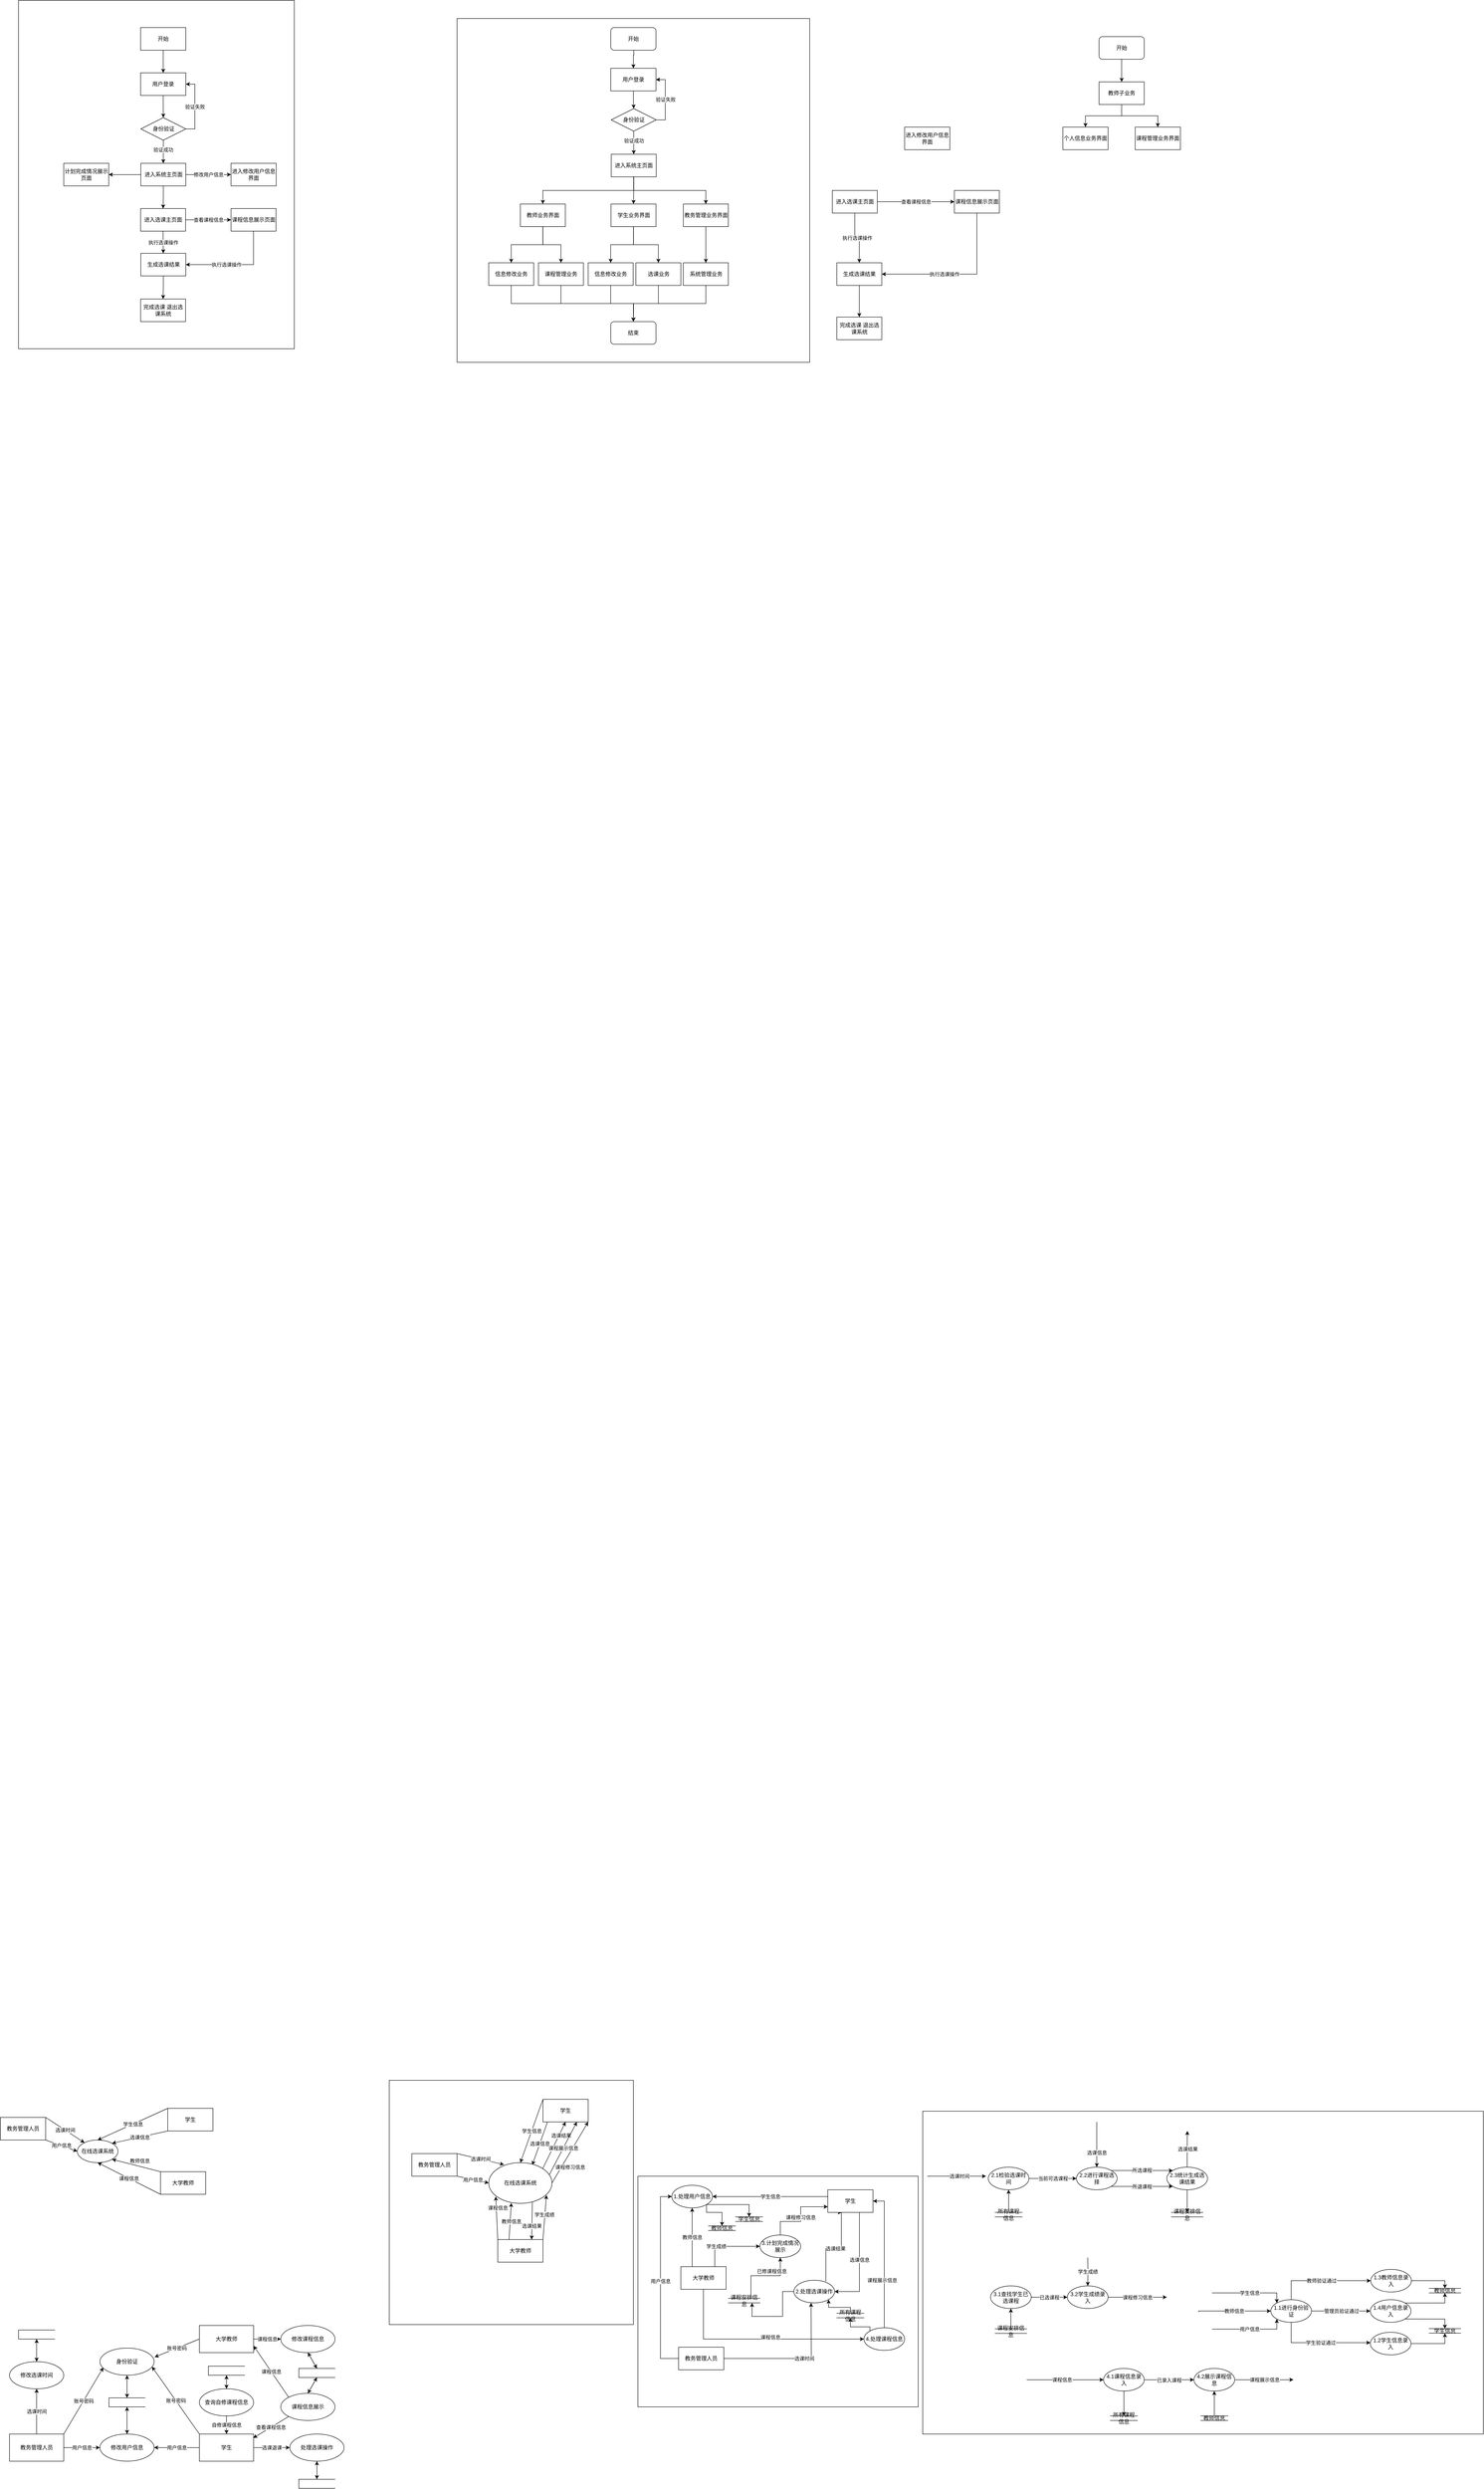 <mxfile version="21.0.6" type="github">
  <diagram id="C5RBs43oDa-KdzZeNtuy" name="Page-1">
    <mxGraphModel dx="1789" dy="5436" grid="1" gridSize="10" guides="1" tooltips="1" connect="1" arrows="1" fold="1" page="1" pageScale="1" pageWidth="3300" pageHeight="4681" math="0" shadow="0">
      <root>
        <mxCell id="WIyWlLk6GJQsqaUBKTNV-0" />
        <mxCell id="WIyWlLk6GJQsqaUBKTNV-1" parent="WIyWlLk6GJQsqaUBKTNV-0" />
        <mxCell id="QdiVH4mJRuD9dLk1JghQ-20" value="" style="rounded=0;whiteSpace=wrap;html=1;" vertex="1" parent="WIyWlLk6GJQsqaUBKTNV-1">
          <mxGeometry x="1020" y="-4580" width="780" height="760" as="geometry" />
        </mxCell>
        <mxCell id="OhK7GW0cEDtw8lST5x4T-36" value="" style="rounded=0;whiteSpace=wrap;html=1;" parent="WIyWlLk6GJQsqaUBKTNV-1" vertex="1">
          <mxGeometry x="50" y="-4620" width="610" height="770" as="geometry" />
        </mxCell>
        <mxCell id="AUuMM-ladJ1JCODlVVHa-84" value="" style="rounded=0;whiteSpace=wrap;html=1;" parent="WIyWlLk6GJQsqaUBKTNV-1" vertex="1">
          <mxGeometry x="2050" y="46.25" width="1240" height="713.75" as="geometry" />
        </mxCell>
        <mxCell id="AUuMM-ladJ1JCODlVVHa-83" value="" style="rounded=0;whiteSpace=wrap;html=1;" parent="WIyWlLk6GJQsqaUBKTNV-1" vertex="1">
          <mxGeometry x="1420" y="190" width="620" height="510" as="geometry" />
        </mxCell>
        <mxCell id="AUuMM-ladJ1JCODlVVHa-81" value="" style="whiteSpace=wrap;html=1;aspect=fixed;" parent="WIyWlLk6GJQsqaUBKTNV-1" vertex="1">
          <mxGeometry x="870" y="-22" width="540" height="540" as="geometry" />
        </mxCell>
        <mxCell id="6QHiLdsydZn6oZ0Ux8AA-30" value="用户信息" style="rounded=0;orthogonalLoop=1;jettySize=auto;html=1;exitX=1;exitY=0.5;exitDx=0;exitDy=0;" parent="WIyWlLk6GJQsqaUBKTNV-1" source="6QHiLdsydZn6oZ0Ux8AA-5" target="6QHiLdsydZn6oZ0Ux8AA-12" edge="1">
          <mxGeometry relative="1" as="geometry" />
        </mxCell>
        <mxCell id="6QHiLdsydZn6oZ0Ux8AA-31" value="账号密码" style="rounded=0;orthogonalLoop=1;jettySize=auto;html=1;exitX=1;exitY=0;exitDx=0;exitDy=0;entryX=0.063;entryY=0.716;entryDx=0;entryDy=0;entryPerimeter=0;" parent="WIyWlLk6GJQsqaUBKTNV-1" source="6QHiLdsydZn6oZ0Ux8AA-5" target="6QHiLdsydZn6oZ0Ux8AA-7" edge="1">
          <mxGeometry relative="1" as="geometry" />
        </mxCell>
        <mxCell id="6QHiLdsydZn6oZ0Ux8AA-53" value="选课时间" style="rounded=0;orthogonalLoop=1;jettySize=auto;html=1;exitX=0.5;exitY=0;exitDx=0;exitDy=0;" parent="WIyWlLk6GJQsqaUBKTNV-1" source="6QHiLdsydZn6oZ0Ux8AA-5" target="6QHiLdsydZn6oZ0Ux8AA-15" edge="1">
          <mxGeometry relative="1" as="geometry" />
        </mxCell>
        <mxCell id="6QHiLdsydZn6oZ0Ux8AA-5" value="教务管理人员" style="rounded=0;whiteSpace=wrap;html=1;" parent="WIyWlLk6GJQsqaUBKTNV-1" vertex="1">
          <mxGeometry x="30" y="760" width="120" height="60" as="geometry" />
        </mxCell>
        <mxCell id="6QHiLdsydZn6oZ0Ux8AA-39" value="用户信息" style="rounded=0;orthogonalLoop=1;jettySize=auto;html=1;exitX=0;exitY=0.5;exitDx=0;exitDy=0;" parent="WIyWlLk6GJQsqaUBKTNV-1" source="6QHiLdsydZn6oZ0Ux8AA-6" target="6QHiLdsydZn6oZ0Ux8AA-12" edge="1">
          <mxGeometry relative="1" as="geometry" />
        </mxCell>
        <mxCell id="6QHiLdsydZn6oZ0Ux8AA-40" value="账号密码" style="rounded=0;orthogonalLoop=1;jettySize=auto;html=1;exitX=0;exitY=0;exitDx=0;exitDy=0;entryX=0.96;entryY=0.687;entryDx=0;entryDy=0;entryPerimeter=0;" parent="WIyWlLk6GJQsqaUBKTNV-1" source="6QHiLdsydZn6oZ0Ux8AA-6" target="6QHiLdsydZn6oZ0Ux8AA-7" edge="1">
          <mxGeometry relative="1" as="geometry" />
        </mxCell>
        <mxCell id="6QHiLdsydZn6oZ0Ux8AA-43" value="选课退课" style="rounded=0;orthogonalLoop=1;jettySize=auto;html=1;exitX=1;exitY=0.5;exitDx=0;exitDy=0;" parent="WIyWlLk6GJQsqaUBKTNV-1" source="6QHiLdsydZn6oZ0Ux8AA-6" target="6QHiLdsydZn6oZ0Ux8AA-11" edge="1">
          <mxGeometry relative="1" as="geometry" />
        </mxCell>
        <mxCell id="6QHiLdsydZn6oZ0Ux8AA-6" value="学生" style="rounded=0;whiteSpace=wrap;html=1;" parent="WIyWlLk6GJQsqaUBKTNV-1" vertex="1">
          <mxGeometry x="450" y="760" width="120" height="60" as="geometry" />
        </mxCell>
        <mxCell id="6QHiLdsydZn6oZ0Ux8AA-64" style="rounded=0;orthogonalLoop=1;jettySize=auto;html=1;exitX=0.5;exitY=1;exitDx=0;exitDy=0;entryX=0;entryY=0.5;entryDx=0;entryDy=0;" parent="WIyWlLk6GJQsqaUBKTNV-1" source="6QHiLdsydZn6oZ0Ux8AA-7" target="6QHiLdsydZn6oZ0Ux8AA-26" edge="1">
          <mxGeometry relative="1" as="geometry" />
        </mxCell>
        <mxCell id="6QHiLdsydZn6oZ0Ux8AA-7" value="身份验证" style="ellipse;whiteSpace=wrap;html=1;" parent="WIyWlLk6GJQsqaUBKTNV-1" vertex="1">
          <mxGeometry x="230" y="570" width="120" height="60" as="geometry" />
        </mxCell>
        <mxCell id="eEgyTP1LghwbzvH3Qmx7-4" value="选课时间" style="rounded=0;orthogonalLoop=1;jettySize=auto;html=1;exitX=1;exitY=0;exitDx=0;exitDy=0;" parent="WIyWlLk6GJQsqaUBKTNV-1" source="6QHiLdsydZn6oZ0Ux8AA-8" target="eEgyTP1LghwbzvH3Qmx7-3" edge="1">
          <mxGeometry relative="1" as="geometry" />
        </mxCell>
        <mxCell id="eEgyTP1LghwbzvH3Qmx7-9" value="用户信息" style="rounded=0;orthogonalLoop=1;jettySize=auto;html=1;exitX=1;exitY=1;exitDx=0;exitDy=0;entryX=0;entryY=0.5;entryDx=0;entryDy=0;" parent="WIyWlLk6GJQsqaUBKTNV-1" source="6QHiLdsydZn6oZ0Ux8AA-8" target="eEgyTP1LghwbzvH3Qmx7-3" edge="1">
          <mxGeometry relative="1" as="geometry" />
        </mxCell>
        <mxCell id="6QHiLdsydZn6oZ0Ux8AA-8" value="教务管理人员" style="rounded=0;whiteSpace=wrap;html=1;" parent="WIyWlLk6GJQsqaUBKTNV-1" vertex="1">
          <mxGeometry x="10" y="60" width="100" height="50" as="geometry" />
        </mxCell>
        <mxCell id="eEgyTP1LghwbzvH3Qmx7-0" style="edgeStyle=orthogonalEdgeStyle;rounded=0;orthogonalLoop=1;jettySize=auto;html=1;exitX=1;exitY=0.5;exitDx=0;exitDy=0;" parent="WIyWlLk6GJQsqaUBKTNV-1" source="6QHiLdsydZn6oZ0Ux8AA-9" target="6QHiLdsydZn6oZ0Ux8AA-15" edge="1">
          <mxGeometry relative="1" as="geometry" />
        </mxCell>
        <mxCell id="6QHiLdsydZn6oZ0Ux8AA-9" value="" style="shape=partialRectangle;whiteSpace=wrap;html=1;bottom=1;right=1;left=1;top=0;fillColor=none;routingCenterX=-0.5;rotation=90;" parent="WIyWlLk6GJQsqaUBKTNV-1" vertex="1">
          <mxGeometry x="80" y="500" width="20" height="80" as="geometry" />
        </mxCell>
        <mxCell id="6QHiLdsydZn6oZ0Ux8AA-51" style="edgeStyle=orthogonalEdgeStyle;rounded=0;orthogonalLoop=1;jettySize=auto;html=1;exitX=0.5;exitY=1;exitDx=0;exitDy=0;" parent="WIyWlLk6GJQsqaUBKTNV-1" source="6QHiLdsydZn6oZ0Ux8AA-11" target="6QHiLdsydZn6oZ0Ux8AA-29" edge="1">
          <mxGeometry relative="1" as="geometry" />
        </mxCell>
        <mxCell id="6QHiLdsydZn6oZ0Ux8AA-11" value="处理选课操作" style="ellipse;whiteSpace=wrap;html=1;" parent="WIyWlLk6GJQsqaUBKTNV-1" vertex="1">
          <mxGeometry x="650" y="760" width="120" height="60" as="geometry" />
        </mxCell>
        <mxCell id="6QHiLdsydZn6oZ0Ux8AA-66" style="rounded=0;orthogonalLoop=1;jettySize=auto;html=1;exitX=0.5;exitY=0;exitDx=0;exitDy=0;entryX=1;entryY=0.5;entryDx=0;entryDy=0;" parent="WIyWlLk6GJQsqaUBKTNV-1" source="6QHiLdsydZn6oZ0Ux8AA-12" target="6QHiLdsydZn6oZ0Ux8AA-26" edge="1">
          <mxGeometry relative="1" as="geometry" />
        </mxCell>
        <mxCell id="6QHiLdsydZn6oZ0Ux8AA-12" value="修改用户信息" style="ellipse;whiteSpace=wrap;html=1;" parent="WIyWlLk6GJQsqaUBKTNV-1" vertex="1">
          <mxGeometry x="230" y="760" width="120" height="60" as="geometry" />
        </mxCell>
        <mxCell id="6QHiLdsydZn6oZ0Ux8AA-49" style="rounded=0;orthogonalLoop=1;jettySize=auto;html=1;exitX=0.5;exitY=1;exitDx=0;exitDy=0;entryX=0;entryY=0.5;entryDx=0;entryDy=0;" parent="WIyWlLk6GJQsqaUBKTNV-1" source="6QHiLdsydZn6oZ0Ux8AA-13" target="6QHiLdsydZn6oZ0Ux8AA-28" edge="1">
          <mxGeometry relative="1" as="geometry" />
        </mxCell>
        <mxCell id="6QHiLdsydZn6oZ0Ux8AA-13" value="修改课程信息" style="ellipse;whiteSpace=wrap;html=1;" parent="WIyWlLk6GJQsqaUBKTNV-1" vertex="1">
          <mxGeometry x="630" y="520" width="120" height="60" as="geometry" />
        </mxCell>
        <mxCell id="6QHiLdsydZn6oZ0Ux8AA-42" value="查看课程信息" style="rounded=0;orthogonalLoop=1;jettySize=auto;html=1;exitX=1;exitY=0;exitDx=0;exitDy=0;entryX=0.994;entryY=0.143;entryDx=0;entryDy=0;entryPerimeter=0;" parent="WIyWlLk6GJQsqaUBKTNV-1" source="6QHiLdsydZn6oZ0Ux8AA-14" target="6QHiLdsydZn6oZ0Ux8AA-6" edge="1">
          <mxGeometry relative="1" as="geometry" />
        </mxCell>
        <mxCell id="6QHiLdsydZn6oZ0Ux8AA-46" value="课程信息" style="rounded=0;orthogonalLoop=1;jettySize=auto;html=1;exitX=1;exitY=1;exitDx=0;exitDy=0;entryX=1;entryY=0.75;entryDx=0;entryDy=0;" parent="WIyWlLk6GJQsqaUBKTNV-1" source="6QHiLdsydZn6oZ0Ux8AA-14" target="6QHiLdsydZn6oZ0Ux8AA-16" edge="1">
          <mxGeometry relative="1" as="geometry" />
        </mxCell>
        <mxCell id="6QHiLdsydZn6oZ0Ux8AA-47" style="rounded=0;orthogonalLoop=1;jettySize=auto;html=1;exitX=0.5;exitY=1;exitDx=0;exitDy=0;entryX=1;entryY=0.5;entryDx=0;entryDy=0;" parent="WIyWlLk6GJQsqaUBKTNV-1" source="6QHiLdsydZn6oZ0Ux8AA-14" target="6QHiLdsydZn6oZ0Ux8AA-28" edge="1">
          <mxGeometry relative="1" as="geometry" />
        </mxCell>
        <mxCell id="6QHiLdsydZn6oZ0Ux8AA-14" value="课程信息展示" style="ellipse;whiteSpace=wrap;html=1;direction=west;" parent="WIyWlLk6GJQsqaUBKTNV-1" vertex="1">
          <mxGeometry x="630" y="670" width="120" height="60" as="geometry" />
        </mxCell>
        <mxCell id="6QHiLdsydZn6oZ0Ux8AA-55" style="rounded=0;orthogonalLoop=1;jettySize=auto;html=1;exitX=0.5;exitY=0;exitDx=0;exitDy=0;entryX=1;entryY=0.5;entryDx=0;entryDy=0;" parent="WIyWlLk6GJQsqaUBKTNV-1" source="6QHiLdsydZn6oZ0Ux8AA-15" target="6QHiLdsydZn6oZ0Ux8AA-9" edge="1">
          <mxGeometry relative="1" as="geometry" />
        </mxCell>
        <mxCell id="6QHiLdsydZn6oZ0Ux8AA-15" value="修改选课时间" style="ellipse;whiteSpace=wrap;html=1;" parent="WIyWlLk6GJQsqaUBKTNV-1" vertex="1">
          <mxGeometry x="30" y="600" width="120" height="60" as="geometry" />
        </mxCell>
        <mxCell id="6QHiLdsydZn6oZ0Ux8AA-32" value="账号密码" style="rounded=0;orthogonalLoop=1;jettySize=auto;html=1;exitX=0;exitY=0.5;exitDx=0;exitDy=0;entryX=1.009;entryY=0.332;entryDx=0;entryDy=0;entryPerimeter=0;" parent="WIyWlLk6GJQsqaUBKTNV-1" source="6QHiLdsydZn6oZ0Ux8AA-16" target="6QHiLdsydZn6oZ0Ux8AA-7" edge="1">
          <mxGeometry relative="1" as="geometry" />
        </mxCell>
        <mxCell id="6QHiLdsydZn6oZ0Ux8AA-45" value="课程信息" style="rounded=0;orthogonalLoop=1;jettySize=auto;html=1;exitX=1;exitY=0.5;exitDx=0;exitDy=0;" parent="WIyWlLk6GJQsqaUBKTNV-1" source="6QHiLdsydZn6oZ0Ux8AA-16" target="6QHiLdsydZn6oZ0Ux8AA-13" edge="1">
          <mxGeometry relative="1" as="geometry" />
        </mxCell>
        <mxCell id="6QHiLdsydZn6oZ0Ux8AA-16" value="大学教师" style="rounded=0;whiteSpace=wrap;html=1;" parent="WIyWlLk6GJQsqaUBKTNV-1" vertex="1">
          <mxGeometry x="450" y="520" width="120" height="60" as="geometry" />
        </mxCell>
        <mxCell id="6QHiLdsydZn6oZ0Ux8AA-35" style="edgeStyle=orthogonalEdgeStyle;rounded=0;orthogonalLoop=1;jettySize=auto;html=1;exitX=0.5;exitY=0;exitDx=0;exitDy=0;entryX=1;entryY=0.5;entryDx=0;entryDy=0;" parent="WIyWlLk6GJQsqaUBKTNV-1" source="6QHiLdsydZn6oZ0Ux8AA-18" target="6QHiLdsydZn6oZ0Ux8AA-27" edge="1">
          <mxGeometry relative="1" as="geometry" />
        </mxCell>
        <mxCell id="6QHiLdsydZn6oZ0Ux8AA-41" value="自修课程信息" style="rounded=0;orthogonalLoop=1;jettySize=auto;html=1;exitX=0.5;exitY=1;exitDx=0;exitDy=0;" parent="WIyWlLk6GJQsqaUBKTNV-1" source="6QHiLdsydZn6oZ0Ux8AA-18" target="6QHiLdsydZn6oZ0Ux8AA-6" edge="1">
          <mxGeometry relative="1" as="geometry">
            <mxPoint as="offset" />
          </mxGeometry>
        </mxCell>
        <mxCell id="6QHiLdsydZn6oZ0Ux8AA-18" value="查询自修课程信息" style="ellipse;whiteSpace=wrap;html=1;" parent="WIyWlLk6GJQsqaUBKTNV-1" vertex="1">
          <mxGeometry x="450" y="660" width="120" height="60" as="geometry" />
        </mxCell>
        <mxCell id="6QHiLdsydZn6oZ0Ux8AA-19" style="edgeStyle=orthogonalEdgeStyle;rounded=0;orthogonalLoop=1;jettySize=auto;html=1;exitX=0.5;exitY=1;exitDx=0;exitDy=0;" parent="WIyWlLk6GJQsqaUBKTNV-1" source="6QHiLdsydZn6oZ0Ux8AA-11" target="6QHiLdsydZn6oZ0Ux8AA-11" edge="1">
          <mxGeometry relative="1" as="geometry" />
        </mxCell>
        <mxCell id="6QHiLdsydZn6oZ0Ux8AA-65" style="rounded=0;orthogonalLoop=1;jettySize=auto;html=1;exitX=0;exitY=0.5;exitDx=0;exitDy=0;entryX=0.5;entryY=1;entryDx=0;entryDy=0;" parent="WIyWlLk6GJQsqaUBKTNV-1" source="6QHiLdsydZn6oZ0Ux8AA-26" target="6QHiLdsydZn6oZ0Ux8AA-7" edge="1">
          <mxGeometry relative="1" as="geometry" />
        </mxCell>
        <mxCell id="6QHiLdsydZn6oZ0Ux8AA-67" style="rounded=0;orthogonalLoop=1;jettySize=auto;html=1;exitX=1;exitY=0.5;exitDx=0;exitDy=0;entryX=0.5;entryY=0;entryDx=0;entryDy=0;" parent="WIyWlLk6GJQsqaUBKTNV-1" source="6QHiLdsydZn6oZ0Ux8AA-26" target="6QHiLdsydZn6oZ0Ux8AA-12" edge="1">
          <mxGeometry relative="1" as="geometry" />
        </mxCell>
        <mxCell id="6QHiLdsydZn6oZ0Ux8AA-26" value="" style="shape=partialRectangle;whiteSpace=wrap;html=1;bottom=1;right=1;left=1;top=0;fillColor=none;routingCenterX=-0.5;rotation=90;" parent="WIyWlLk6GJQsqaUBKTNV-1" vertex="1">
          <mxGeometry x="280" y="650" width="20" height="80" as="geometry" />
        </mxCell>
        <mxCell id="6QHiLdsydZn6oZ0Ux8AA-33" style="edgeStyle=orthogonalEdgeStyle;rounded=0;orthogonalLoop=1;jettySize=auto;html=1;exitX=1;exitY=0.5;exitDx=0;exitDy=0;entryX=0.5;entryY=0;entryDx=0;entryDy=0;" parent="WIyWlLk6GJQsqaUBKTNV-1" source="6QHiLdsydZn6oZ0Ux8AA-27" target="6QHiLdsydZn6oZ0Ux8AA-18" edge="1">
          <mxGeometry relative="1" as="geometry" />
        </mxCell>
        <mxCell id="6QHiLdsydZn6oZ0Ux8AA-27" value="" style="shape=partialRectangle;whiteSpace=wrap;html=1;bottom=1;right=1;left=1;top=0;fillColor=none;routingCenterX=-0.5;rotation=90;" parent="WIyWlLk6GJQsqaUBKTNV-1" vertex="1">
          <mxGeometry x="500" y="580" width="20" height="80" as="geometry" />
        </mxCell>
        <mxCell id="6QHiLdsydZn6oZ0Ux8AA-48" style="rounded=0;orthogonalLoop=1;jettySize=auto;html=1;exitX=1;exitY=0.5;exitDx=0;exitDy=0;entryX=0.5;entryY=1;entryDx=0;entryDy=0;" parent="WIyWlLk6GJQsqaUBKTNV-1" source="6QHiLdsydZn6oZ0Ux8AA-28" target="6QHiLdsydZn6oZ0Ux8AA-14" edge="1">
          <mxGeometry relative="1" as="geometry">
            <mxPoint x="720" y="640" as="targetPoint" />
          </mxGeometry>
        </mxCell>
        <mxCell id="6QHiLdsydZn6oZ0Ux8AA-50" style="rounded=0;orthogonalLoop=1;jettySize=auto;html=1;exitX=0;exitY=0.5;exitDx=0;exitDy=0;entryX=0.5;entryY=1;entryDx=0;entryDy=0;" parent="WIyWlLk6GJQsqaUBKTNV-1" source="6QHiLdsydZn6oZ0Ux8AA-28" target="6QHiLdsydZn6oZ0Ux8AA-13" edge="1">
          <mxGeometry relative="1" as="geometry" />
        </mxCell>
        <mxCell id="6QHiLdsydZn6oZ0Ux8AA-28" value="" style="shape=partialRectangle;whiteSpace=wrap;html=1;bottom=1;right=1;left=1;top=0;fillColor=none;routingCenterX=-0.5;rotation=90;" parent="WIyWlLk6GJQsqaUBKTNV-1" vertex="1">
          <mxGeometry x="700" y="585" width="20" height="80" as="geometry" />
        </mxCell>
        <mxCell id="6QHiLdsydZn6oZ0Ux8AA-52" style="rounded=0;orthogonalLoop=1;jettySize=auto;html=1;exitX=0;exitY=0.5;exitDx=0;exitDy=0;entryX=0.5;entryY=1;entryDx=0;entryDy=0;" parent="WIyWlLk6GJQsqaUBKTNV-1" source="6QHiLdsydZn6oZ0Ux8AA-29" target="6QHiLdsydZn6oZ0Ux8AA-11" edge="1">
          <mxGeometry relative="1" as="geometry" />
        </mxCell>
        <mxCell id="6QHiLdsydZn6oZ0Ux8AA-29" value="" style="shape=partialRectangle;whiteSpace=wrap;html=1;bottom=1;right=1;left=1;top=0;fillColor=none;routingCenterX=-0.5;rotation=90;" parent="WIyWlLk6GJQsqaUBKTNV-1" vertex="1">
          <mxGeometry x="700" y="830" width="20" height="80" as="geometry" />
        </mxCell>
        <mxCell id="eEgyTP1LghwbzvH3Qmx7-7" value="教师信息" style="rounded=0;orthogonalLoop=1;jettySize=auto;html=1;exitX=0;exitY=0;exitDx=0;exitDy=0;entryX=1;entryY=1;entryDx=0;entryDy=0;" parent="WIyWlLk6GJQsqaUBKTNV-1" source="eEgyTP1LghwbzvH3Qmx7-1" target="eEgyTP1LghwbzvH3Qmx7-3" edge="1">
          <mxGeometry x="-0.084" y="-12" relative="1" as="geometry">
            <mxPoint x="300" y="170" as="targetPoint" />
            <mxPoint as="offset" />
          </mxGeometry>
        </mxCell>
        <mxCell id="eEgyTP1LghwbzvH3Qmx7-8" value="课程信息" style="rounded=0;orthogonalLoop=1;jettySize=auto;html=1;exitX=0;exitY=1;exitDx=0;exitDy=0;entryX=0.5;entryY=1;entryDx=0;entryDy=0;" parent="WIyWlLk6GJQsqaUBKTNV-1" source="eEgyTP1LghwbzvH3Qmx7-1" target="eEgyTP1LghwbzvH3Qmx7-3" edge="1">
          <mxGeometry relative="1" as="geometry" />
        </mxCell>
        <mxCell id="eEgyTP1LghwbzvH3Qmx7-1" value="大学教师" style="rounded=0;whiteSpace=wrap;html=1;" parent="WIyWlLk6GJQsqaUBKTNV-1" vertex="1">
          <mxGeometry x="364" y="180" width="100" height="50" as="geometry" />
        </mxCell>
        <mxCell id="eEgyTP1LghwbzvH3Qmx7-5" value="学生信息" style="rounded=0;orthogonalLoop=1;jettySize=auto;html=1;exitX=0;exitY=0;exitDx=0;exitDy=0;entryX=0.5;entryY=0;entryDx=0;entryDy=0;" parent="WIyWlLk6GJQsqaUBKTNV-1" source="eEgyTP1LghwbzvH3Qmx7-2" target="eEgyTP1LghwbzvH3Qmx7-3" edge="1">
          <mxGeometry relative="1" as="geometry" />
        </mxCell>
        <mxCell id="eEgyTP1LghwbzvH3Qmx7-6" value="选课信息" style="rounded=0;orthogonalLoop=1;jettySize=auto;html=1;exitX=0;exitY=1;exitDx=0;exitDy=0;entryX=1;entryY=0;entryDx=0;entryDy=0;" parent="WIyWlLk6GJQsqaUBKTNV-1" source="eEgyTP1LghwbzvH3Qmx7-2" target="eEgyTP1LghwbzvH3Qmx7-3" edge="1">
          <mxGeometry relative="1" as="geometry" />
        </mxCell>
        <mxCell id="eEgyTP1LghwbzvH3Qmx7-2" value="学生" style="rounded=0;whiteSpace=wrap;html=1;" parent="WIyWlLk6GJQsqaUBKTNV-1" vertex="1">
          <mxGeometry x="380" y="40" width="100" height="50" as="geometry" />
        </mxCell>
        <mxCell id="eEgyTP1LghwbzvH3Qmx7-3" value="在线选课系统" style="ellipse;whiteSpace=wrap;html=1;" parent="WIyWlLk6GJQsqaUBKTNV-1" vertex="1">
          <mxGeometry x="180" y="110" width="90" height="50" as="geometry" />
        </mxCell>
        <mxCell id="eEgyTP1LghwbzvH3Qmx7-10" value="选课时间" style="rounded=0;orthogonalLoop=1;jettySize=auto;html=1;exitX=1;exitY=0;exitDx=0;exitDy=0;entryX=0.241;entryY=0.049;entryDx=0;entryDy=0;entryPerimeter=0;" parent="WIyWlLk6GJQsqaUBKTNV-1" source="eEgyTP1LghwbzvH3Qmx7-12" target="eEgyTP1LghwbzvH3Qmx7-19" edge="1">
          <mxGeometry relative="1" as="geometry" />
        </mxCell>
        <mxCell id="eEgyTP1LghwbzvH3Qmx7-11" value="用户信息" style="rounded=0;orthogonalLoop=1;jettySize=auto;html=1;exitX=1;exitY=1;exitDx=0;exitDy=0;entryX=0;entryY=0.5;entryDx=0;entryDy=0;" parent="WIyWlLk6GJQsqaUBKTNV-1" source="eEgyTP1LghwbzvH3Qmx7-12" target="eEgyTP1LghwbzvH3Qmx7-19" edge="1">
          <mxGeometry relative="1" as="geometry" />
        </mxCell>
        <mxCell id="eEgyTP1LghwbzvH3Qmx7-12" value="教务管理人员" style="rounded=0;whiteSpace=wrap;html=1;" parent="WIyWlLk6GJQsqaUBKTNV-1" vertex="1">
          <mxGeometry x="920" y="140" width="100" height="50" as="geometry" />
        </mxCell>
        <mxCell id="eEgyTP1LghwbzvH3Qmx7-13" value="教师信息" style="rounded=0;orthogonalLoop=1;jettySize=auto;html=1;exitX=0.25;exitY=0;exitDx=0;exitDy=0;entryX=0.357;entryY=0.99;entryDx=0;entryDy=0;entryPerimeter=0;" parent="WIyWlLk6GJQsqaUBKTNV-1" source="eEgyTP1LghwbzvH3Qmx7-15" target="eEgyTP1LghwbzvH3Qmx7-19" edge="1">
          <mxGeometry x="-0.007" y="-3" relative="1" as="geometry">
            <mxPoint x="1140" y="220" as="targetPoint" />
            <mxPoint as="offset" />
          </mxGeometry>
        </mxCell>
        <mxCell id="eEgyTP1LghwbzvH3Qmx7-14" value="课程信息" style="rounded=0;orthogonalLoop=1;jettySize=auto;html=1;exitX=0;exitY=0;exitDx=0;exitDy=0;entryX=0.111;entryY=0.833;entryDx=0;entryDy=0;entryPerimeter=0;" parent="WIyWlLk6GJQsqaUBKTNV-1" source="eEgyTP1LghwbzvH3Qmx7-15" target="eEgyTP1LghwbzvH3Qmx7-19" edge="1">
          <mxGeometry x="0.47" y="-3" relative="1" as="geometry">
            <mxPoint as="offset" />
          </mxGeometry>
        </mxCell>
        <mxCell id="eEgyTP1LghwbzvH3Qmx7-26" value="学生成绩" style="rounded=0;orthogonalLoop=1;jettySize=auto;html=1;exitX=1;exitY=0;exitDx=0;exitDy=0;entryX=0.912;entryY=0.798;entryDx=0;entryDy=0;entryPerimeter=0;" parent="WIyWlLk6GJQsqaUBKTNV-1" source="eEgyTP1LghwbzvH3Qmx7-15" target="eEgyTP1LghwbzvH3Qmx7-19" edge="1">
          <mxGeometry x="0.117" y="1" relative="1" as="geometry">
            <mxPoint as="offset" />
          </mxGeometry>
        </mxCell>
        <mxCell id="eEgyTP1LghwbzvH3Qmx7-15" value="大学教师" style="rounded=0;whiteSpace=wrap;html=1;" parent="WIyWlLk6GJQsqaUBKTNV-1" vertex="1">
          <mxGeometry x="1110" y="330" width="100" height="50" as="geometry" />
        </mxCell>
        <mxCell id="eEgyTP1LghwbzvH3Qmx7-16" value="学生信息" style="rounded=0;orthogonalLoop=1;jettySize=auto;html=1;exitX=0;exitY=0;exitDx=0;exitDy=0;entryX=0.5;entryY=0;entryDx=0;entryDy=0;" parent="WIyWlLk6GJQsqaUBKTNV-1" source="eEgyTP1LghwbzvH3Qmx7-18" target="eEgyTP1LghwbzvH3Qmx7-19" edge="1">
          <mxGeometry relative="1" as="geometry" />
        </mxCell>
        <mxCell id="eEgyTP1LghwbzvH3Qmx7-17" value="选课信息" style="rounded=0;orthogonalLoop=1;jettySize=auto;html=1;entryX=0.688;entryY=0.059;entryDx=0;entryDy=0;entryPerimeter=0;" parent="WIyWlLk6GJQsqaUBKTNV-1" target="eEgyTP1LghwbzvH3Qmx7-19" edge="1">
          <mxGeometry relative="1" as="geometry">
            <mxPoint x="1220" y="70" as="sourcePoint" />
          </mxGeometry>
        </mxCell>
        <mxCell id="eEgyTP1LghwbzvH3Qmx7-18" value="学生" style="rounded=0;whiteSpace=wrap;html=1;points=[[0,0,0,0,0],[0,0.25,0,0,0],[0,0.75,0,0,0],[0,1,0,0,0],[0.16,1,0,0,0],[0.25,0,0,0,0],[0.31,1,0,0,0],[0.5,0,0,0,0],[0.5,1,0,0,0],[0.75,0,0,0,0],[0.75,1,0,0,0],[1,0,0,0,0],[1,0.25,0,0,0],[1,0.5,0,0,0],[1,0.75,0,0,0],[1,1,0,0,0]];" parent="WIyWlLk6GJQsqaUBKTNV-1" vertex="1">
          <mxGeometry x="1210" y="20" width="100" height="50" as="geometry" />
        </mxCell>
        <mxCell id="eEgyTP1LghwbzvH3Qmx7-23" value="选课结果" style="rounded=0;orthogonalLoop=1;jettySize=auto;html=1;exitX=1;exitY=0;exitDx=0;exitDy=0;entryX=0.5;entryY=1;entryDx=0;entryDy=0;entryPerimeter=0;" parent="WIyWlLk6GJQsqaUBKTNV-1" source="eEgyTP1LghwbzvH3Qmx7-19" target="eEgyTP1LghwbzvH3Qmx7-18" edge="1">
          <mxGeometry x="0.454" y="-4" relative="1" as="geometry">
            <mxPoint as="offset" />
          </mxGeometry>
        </mxCell>
        <mxCell id="eEgyTP1LghwbzvH3Qmx7-24" value="选课结果" style="rounded=0;orthogonalLoop=1;jettySize=auto;html=1;entryX=0.75;entryY=0;entryDx=0;entryDy=0;exitX=0.69;exitY=0.97;exitDx=0;exitDy=0;exitPerimeter=0;" parent="WIyWlLk6GJQsqaUBKTNV-1" source="eEgyTP1LghwbzvH3Qmx7-19" target="eEgyTP1LghwbzvH3Qmx7-15" edge="1">
          <mxGeometry x="0.275" y="-1" relative="1" as="geometry">
            <mxPoint as="offset" />
          </mxGeometry>
        </mxCell>
        <mxCell id="eEgyTP1LghwbzvH3Qmx7-27" value="课程修习信息" style="rounded=0;orthogonalLoop=1;jettySize=auto;html=1;exitX=1;exitY=0.5;exitDx=0;exitDy=0;entryX=1;entryY=1;entryDx=0;entryDy=0;" parent="WIyWlLk6GJQsqaUBKTNV-1" source="eEgyTP1LghwbzvH3Qmx7-19" target="eEgyTP1LghwbzvH3Qmx7-18" edge="1">
          <mxGeometry x="-0.356" y="-17" relative="1" as="geometry">
            <mxPoint as="offset" />
          </mxGeometry>
        </mxCell>
        <mxCell id="eEgyTP1LghwbzvH3Qmx7-35" value="课程展示信息" style="rounded=0;orthogonalLoop=1;jettySize=auto;html=1;exitX=0.96;exitY=0.29;exitDx=0;exitDy=0;exitPerimeter=0;entryX=0.75;entryY=1;entryDx=0;entryDy=0;entryPerimeter=0;" parent="WIyWlLk6GJQsqaUBKTNV-1" source="eEgyTP1LghwbzvH3Qmx7-19" target="eEgyTP1LghwbzvH3Qmx7-18" edge="1">
          <mxGeometry relative="1" as="geometry" />
        </mxCell>
        <mxCell id="eEgyTP1LghwbzvH3Qmx7-19" value="在线选课系统" style="ellipse;whiteSpace=wrap;html=1;points=[[0,0,0,0,0],[0,0.5,0,0,0],[0,1,0,0,0],[0.04,0.7,0,0,0],[0.05,0.29,0,0,0],[0.31,0.97,0,0,0],[0.5,0,0,0,0],[0.5,1,0,0,0],[0.69,0.97,0,0,0],[0.96,0.29,0,0,0],[0.96,0.7,0,0,0],[1,0,0,0,0],[1,0.5,0,0,0],[1,1,0,0,0]];" parent="WIyWlLk6GJQsqaUBKTNV-1" vertex="1">
          <mxGeometry x="1090" y="160" width="140" height="90" as="geometry" />
        </mxCell>
        <mxCell id="eEgyTP1LghwbzvH3Qmx7-33" value="选课结果" style="rounded=0;orthogonalLoop=1;jettySize=auto;html=1;exitX=0.786;exitY=0.05;exitDx=0;exitDy=0;entryX=0.31;entryY=1;entryDx=0;entryDy=0;entryPerimeter=0;edgeStyle=orthogonalEdgeStyle;exitPerimeter=0;" parent="WIyWlLk6GJQsqaUBKTNV-1" source="eEgyTP1LghwbzvH3Qmx7-20" target="eEgyTP1LghwbzvH3Qmx7-31" edge="1">
          <mxGeometry relative="1" as="geometry">
            <Array as="points">
              <mxPoint x="1836" y="350" />
              <mxPoint x="1870" y="350" />
              <mxPoint x="1870" y="270" />
            </Array>
          </mxGeometry>
        </mxCell>
        <mxCell id="AUuMM-ladJ1JCODlVVHa-2" style="rounded=0;orthogonalLoop=1;jettySize=auto;html=1;exitX=0;exitY=0.5;exitDx=0;exitDy=0;entryX=0.75;entryY=1;entryDx=0;entryDy=0;edgeStyle=orthogonalEdgeStyle;" parent="WIyWlLk6GJQsqaUBKTNV-1" source="eEgyTP1LghwbzvH3Qmx7-20" target="eEgyTP1LghwbzvH3Qmx7-57" edge="1">
          <mxGeometry relative="1" as="geometry">
            <Array as="points">
              <mxPoint x="1740" y="445" />
              <mxPoint x="1740" y="500" />
              <mxPoint x="1673" y="500" />
            </Array>
          </mxGeometry>
        </mxCell>
        <mxCell id="eEgyTP1LghwbzvH3Qmx7-20" value="2.处理选课操作" style="ellipse;whiteSpace=wrap;html=1;" parent="WIyWlLk6GJQsqaUBKTNV-1" vertex="1">
          <mxGeometry x="1765" y="420" width="90" height="50" as="geometry" />
        </mxCell>
        <mxCell id="eEgyTP1LghwbzvH3Qmx7-49" value="课程修习信息" style="rounded=0;orthogonalLoop=1;jettySize=auto;html=1;exitX=0.5;exitY=0;exitDx=0;exitDy=0;entryX=0;entryY=0.75;entryDx=0;entryDy=0;entryPerimeter=0;edgeStyle=orthogonalEdgeStyle;" parent="WIyWlLk6GJQsqaUBKTNV-1" source="eEgyTP1LghwbzvH3Qmx7-21" target="eEgyTP1LghwbzvH3Qmx7-31" edge="1">
          <mxGeometry relative="1" as="geometry">
            <Array as="points">
              <mxPoint x="1735" y="290" />
              <mxPoint x="1780" y="290" />
              <mxPoint x="1780" y="257" />
            </Array>
          </mxGeometry>
        </mxCell>
        <mxCell id="eEgyTP1LghwbzvH3Qmx7-21" value="3.计划完成情况展示" style="ellipse;whiteSpace=wrap;html=1;" parent="WIyWlLk6GJQsqaUBKTNV-1" vertex="1">
          <mxGeometry x="1690" y="320" width="90" height="50" as="geometry" />
        </mxCell>
        <mxCell id="eEgyTP1LghwbzvH3Qmx7-38" value="课程展示信息" style="edgeStyle=orthogonalEdgeStyle;rounded=0;orthogonalLoop=1;jettySize=auto;html=1;exitX=0.5;exitY=0;exitDx=0;exitDy=0;entryX=1;entryY=0.5;entryDx=0;entryDy=0;entryPerimeter=0;" parent="WIyWlLk6GJQsqaUBKTNV-1" source="eEgyTP1LghwbzvH3Qmx7-22" target="eEgyTP1LghwbzvH3Qmx7-31" edge="1">
          <mxGeometry x="-0.312" y="5" relative="1" as="geometry">
            <Array as="points">
              <mxPoint x="1965" y="245" />
            </Array>
            <mxPoint as="offset" />
          </mxGeometry>
        </mxCell>
        <mxCell id="AUuMM-ladJ1JCODlVVHa-73" style="edgeStyle=orthogonalEdgeStyle;rounded=0;orthogonalLoop=1;jettySize=auto;html=1;exitX=0;exitY=0;exitDx=0;exitDy=0;entryX=0.5;entryY=1;entryDx=0;entryDy=0;" parent="WIyWlLk6GJQsqaUBKTNV-1" source="eEgyTP1LghwbzvH3Qmx7-22" target="eEgyTP1LghwbzvH3Qmx7-62" edge="1">
          <mxGeometry relative="1" as="geometry">
            <Array as="points">
              <mxPoint x="1933" y="523" />
              <mxPoint x="1890" y="523" />
            </Array>
          </mxGeometry>
        </mxCell>
        <mxCell id="eEgyTP1LghwbzvH3Qmx7-22" value="4.处理课程信息" style="ellipse;whiteSpace=wrap;html=1;" parent="WIyWlLk6GJQsqaUBKTNV-1" vertex="1">
          <mxGeometry x="1920" y="525" width="90" height="50" as="geometry" />
        </mxCell>
        <mxCell id="eEgyTP1LghwbzvH3Qmx7-32" value="选课信息" style="rounded=0;orthogonalLoop=1;jettySize=auto;html=1;exitX=0.5;exitY=1;exitDx=0;exitDy=0;exitPerimeter=0;edgeStyle=orthogonalEdgeStyle;" parent="WIyWlLk6GJQsqaUBKTNV-1" source="eEgyTP1LghwbzvH3Qmx7-31" target="eEgyTP1LghwbzvH3Qmx7-20" edge="1">
          <mxGeometry relative="1" as="geometry">
            <Array as="points">
              <mxPoint x="1910" y="270" />
              <mxPoint x="1910" y="445" />
            </Array>
          </mxGeometry>
        </mxCell>
        <mxCell id="eEgyTP1LghwbzvH3Qmx7-46" value="学生信息" style="edgeStyle=orthogonalEdgeStyle;rounded=0;orthogonalLoop=1;jettySize=auto;html=1;" parent="WIyWlLk6GJQsqaUBKTNV-1" target="eEgyTP1LghwbzvH3Qmx7-43" edge="1">
          <mxGeometry relative="1" as="geometry">
            <Array as="points">
              <mxPoint x="1830" y="235" />
              <mxPoint x="1830" y="235" />
            </Array>
            <mxPoint x="1840" y="235" as="sourcePoint" />
          </mxGeometry>
        </mxCell>
        <mxCell id="eEgyTP1LghwbzvH3Qmx7-31" value="学生" style="rounded=0;whiteSpace=wrap;html=1;points=[[0,0,0,0,0],[0,0.25,0,0,0],[0,0.75,0,0,0],[0,1,0,0,0],[0.16,1,0,0,0],[0.25,0,0,0,0],[0.31,1,0,0,0],[0.5,0,0,0,0],[0.5,1,0,0,0],[0.75,0,0,0,0],[0.75,1,0,0,0],[1,0,0,0,0],[1,0.25,0,0,0],[1,0.5,0,0,0],[1,0.75,0,0,0],[1,1,0,0,0]];" parent="WIyWlLk6GJQsqaUBKTNV-1" vertex="1">
          <mxGeometry x="1840" y="220" width="100" height="50" as="geometry" />
        </mxCell>
        <mxCell id="eEgyTP1LghwbzvH3Qmx7-37" value="课程信息" style="rounded=0;orthogonalLoop=1;jettySize=auto;html=1;edgeStyle=orthogonalEdgeStyle;exitX=0.75;exitY=1;exitDx=0;exitDy=0;" parent="WIyWlLk6GJQsqaUBKTNV-1" source="eEgyTP1LghwbzvH3Qmx7-36" target="eEgyTP1LghwbzvH3Qmx7-22" edge="1">
          <mxGeometry x="0.158" y="4" relative="1" as="geometry">
            <mxPoint x="1580" y="560" as="sourcePoint" />
            <Array as="points">
              <mxPoint x="1565" y="550" />
            </Array>
            <mxPoint x="-1" as="offset" />
          </mxGeometry>
        </mxCell>
        <mxCell id="eEgyTP1LghwbzvH3Qmx7-45" value="教师信息" style="rounded=0;orthogonalLoop=1;jettySize=auto;html=1;exitX=0.25;exitY=0;exitDx=0;exitDy=0;" parent="WIyWlLk6GJQsqaUBKTNV-1" source="eEgyTP1LghwbzvH3Qmx7-36" edge="1">
          <mxGeometry relative="1" as="geometry">
            <mxPoint x="1540" y="260" as="targetPoint" />
          </mxGeometry>
        </mxCell>
        <mxCell id="eEgyTP1LghwbzvH3Qmx7-48" value="学生成绩" style="rounded=0;orthogonalLoop=1;jettySize=auto;html=1;exitX=1;exitY=0.5;exitDx=0;exitDy=0;entryX=0;entryY=0.5;entryDx=0;entryDy=0;edgeStyle=orthogonalEdgeStyle;" parent="WIyWlLk6GJQsqaUBKTNV-1" source="eEgyTP1LghwbzvH3Qmx7-36" target="eEgyTP1LghwbzvH3Qmx7-21" edge="1">
          <mxGeometry relative="1" as="geometry">
            <mxPoint x="1575" y="420" as="targetPoint" />
            <Array as="points">
              <mxPoint x="1590" y="345" />
            </Array>
          </mxGeometry>
        </mxCell>
        <mxCell id="eEgyTP1LghwbzvH3Qmx7-36" value="大学教师" style="rounded=0;whiteSpace=wrap;html=1;" parent="WIyWlLk6GJQsqaUBKTNV-1" vertex="1">
          <mxGeometry x="1515" y="390" width="100" height="50" as="geometry" />
        </mxCell>
        <mxCell id="eEgyTP1LghwbzvH3Qmx7-40" value="选课时间" style="rounded=0;orthogonalLoop=1;jettySize=auto;html=1;exitX=1;exitY=0.5;exitDx=0;exitDy=0;edgeStyle=orthogonalEdgeStyle;" parent="WIyWlLk6GJQsqaUBKTNV-1" source="eEgyTP1LghwbzvH3Qmx7-39" edge="1">
          <mxGeometry x="0.124" relative="1" as="geometry">
            <mxPoint x="1803" y="470" as="targetPoint" />
            <mxPoint as="offset" />
          </mxGeometry>
        </mxCell>
        <mxCell id="eEgyTP1LghwbzvH3Qmx7-44" value="用户信息" style="edgeStyle=orthogonalEdgeStyle;rounded=0;orthogonalLoop=1;jettySize=auto;html=1;exitX=0;exitY=0.5;exitDx=0;exitDy=0;entryX=0;entryY=0.5;entryDx=0;entryDy=0;" parent="WIyWlLk6GJQsqaUBKTNV-1" source="eEgyTP1LghwbzvH3Qmx7-39" target="eEgyTP1LghwbzvH3Qmx7-43" edge="1">
          <mxGeometry relative="1" as="geometry">
            <Array as="points">
              <mxPoint x="1470" y="593" />
              <mxPoint x="1470" y="235" />
            </Array>
          </mxGeometry>
        </mxCell>
        <mxCell id="eEgyTP1LghwbzvH3Qmx7-39" value="教务管理人员" style="rounded=0;whiteSpace=wrap;html=1;" parent="WIyWlLk6GJQsqaUBKTNV-1" vertex="1">
          <mxGeometry x="1510" y="568" width="100" height="50" as="geometry" />
        </mxCell>
        <mxCell id="eEgyTP1LghwbzvH3Qmx7-54" value="" style="rounded=0;orthogonalLoop=1;jettySize=auto;html=1;exitX=1;exitY=1;exitDx=0;exitDy=0;entryX=0.5;entryY=0;entryDx=0;entryDy=0;edgeStyle=orthogonalEdgeStyle;" parent="WIyWlLk6GJQsqaUBKTNV-1" source="eEgyTP1LghwbzvH3Qmx7-43" target="eEgyTP1LghwbzvH3Qmx7-50" edge="1">
          <mxGeometry x="-0.012" relative="1" as="geometry">
            <Array as="points">
              <mxPoint x="1666" y="253" />
            </Array>
            <mxPoint as="offset" />
          </mxGeometry>
        </mxCell>
        <mxCell id="AUuMM-ladJ1JCODlVVHa-79" style="edgeStyle=orthogonalEdgeStyle;rounded=0;orthogonalLoop=1;jettySize=auto;html=1;exitX=1;exitY=0;exitDx=0;exitDy=0;entryX=0.5;entryY=0;entryDx=0;entryDy=0;" parent="WIyWlLk6GJQsqaUBKTNV-1" source="eEgyTP1LghwbzvH3Qmx7-43" target="AUuMM-ladJ1JCODlVVHa-77" edge="1">
          <mxGeometry relative="1" as="geometry">
            <Array as="points">
              <mxPoint x="1572" y="270" />
              <mxPoint x="1606" y="270" />
            </Array>
          </mxGeometry>
        </mxCell>
        <mxCell id="eEgyTP1LghwbzvH3Qmx7-43" value="1.处理用户信息" style="ellipse;whiteSpace=wrap;html=1;" parent="WIyWlLk6GJQsqaUBKTNV-1" vertex="1">
          <mxGeometry x="1495" y="210" width="90" height="50" as="geometry" />
        </mxCell>
        <mxCell id="eEgyTP1LghwbzvH3Qmx7-47" style="edgeStyle=orthogonalEdgeStyle;rounded=0;orthogonalLoop=1;jettySize=auto;html=1;exitX=0.5;exitY=1;exitDx=0;exitDy=0;" parent="WIyWlLk6GJQsqaUBKTNV-1" source="eEgyTP1LghwbzvH3Qmx7-20" target="eEgyTP1LghwbzvH3Qmx7-20" edge="1">
          <mxGeometry relative="1" as="geometry" />
        </mxCell>
        <mxCell id="eEgyTP1LghwbzvH3Qmx7-50" value="学生信息" style="shape=partialRectangle;whiteSpace=wrap;html=1;left=0;right=0;fillColor=none;" parent="WIyWlLk6GJQsqaUBKTNV-1" vertex="1">
          <mxGeometry x="1636" y="280" width="60" height="10" as="geometry" />
        </mxCell>
        <mxCell id="AUuMM-ladJ1JCODlVVHa-7" value="已修课程信息" style="rounded=0;orthogonalLoop=1;jettySize=auto;html=1;entryX=0.5;entryY=1;entryDx=0;entryDy=0;edgeStyle=orthogonalEdgeStyle;" parent="WIyWlLk6GJQsqaUBKTNV-1" source="eEgyTP1LghwbzvH3Qmx7-57" target="eEgyTP1LghwbzvH3Qmx7-21" edge="1">
          <mxGeometry x="0.231" y="10" relative="1" as="geometry">
            <Array as="points">
              <mxPoint x="1670" y="410" />
              <mxPoint x="1735" y="410" />
            </Array>
            <mxPoint as="offset" />
          </mxGeometry>
        </mxCell>
        <mxCell id="eEgyTP1LghwbzvH3Qmx7-57" value="课程安排信息" style="shape=partialRectangle;whiteSpace=wrap;html=1;left=0;right=0;fillColor=none;" parent="WIyWlLk6GJQsqaUBKTNV-1" vertex="1">
          <mxGeometry x="1620" y="460" width="70" height="10" as="geometry" />
        </mxCell>
        <mxCell id="AUuMM-ladJ1JCODlVVHa-11" style="rounded=0;orthogonalLoop=1;jettySize=auto;html=1;exitX=0.5;exitY=0;exitDx=0;exitDy=0;edgeStyle=orthogonalEdgeStyle;entryX=1;entryY=1;entryDx=0;entryDy=0;" parent="WIyWlLk6GJQsqaUBKTNV-1" source="eEgyTP1LghwbzvH3Qmx7-62" target="eEgyTP1LghwbzvH3Qmx7-20" edge="1">
          <mxGeometry relative="1" as="geometry">
            <Array as="points">
              <mxPoint x="1890" y="480" />
              <mxPoint x="1842" y="480" />
            </Array>
          </mxGeometry>
        </mxCell>
        <mxCell id="eEgyTP1LghwbzvH3Qmx7-62" value="所有课程信息" style="shape=partialRectangle;whiteSpace=wrap;html=1;left=0;right=0;fillColor=none;" parent="WIyWlLk6GJQsqaUBKTNV-1" vertex="1">
          <mxGeometry x="1860" y="493" width="60" height="10" as="geometry" />
        </mxCell>
        <mxCell id="AUuMM-ladJ1JCODlVVHa-22" value="当前可选课程" style="edgeStyle=orthogonalEdgeStyle;rounded=0;orthogonalLoop=1;jettySize=auto;html=1;exitX=1;exitY=0.5;exitDx=0;exitDy=0;entryX=0;entryY=0.5;entryDx=0;entryDy=0;" parent="WIyWlLk6GJQsqaUBKTNV-1" source="AUuMM-ladJ1JCODlVVHa-15" target="AUuMM-ladJ1JCODlVVHa-21" edge="1">
          <mxGeometry relative="1" as="geometry" />
        </mxCell>
        <mxCell id="AUuMM-ladJ1JCODlVVHa-15" value="2.1检验选课时间" style="ellipse;whiteSpace=wrap;html=1;" parent="WIyWlLk6GJQsqaUBKTNV-1" vertex="1">
          <mxGeometry x="2195" y="170" width="90" height="50" as="geometry" />
        </mxCell>
        <mxCell id="AUuMM-ladJ1JCODlVVHa-16" value="选课信息" style="rounded=0;orthogonalLoop=1;jettySize=auto;html=1;edgeStyle=orthogonalEdgeStyle;entryX=0.5;entryY=0;entryDx=0;entryDy=0;" parent="WIyWlLk6GJQsqaUBKTNV-1" target="AUuMM-ladJ1JCODlVVHa-21" edge="1">
          <mxGeometry x="0.355" relative="1" as="geometry">
            <mxPoint x="2435" y="70" as="sourcePoint" />
            <mxPoint x="1990" y="310" as="targetPoint" />
            <Array as="points">
              <mxPoint x="2435" y="70" />
            </Array>
            <mxPoint as="offset" />
          </mxGeometry>
        </mxCell>
        <mxCell id="AUuMM-ladJ1JCODlVVHa-19" style="edgeStyle=orthogonalEdgeStyle;rounded=0;orthogonalLoop=1;jettySize=auto;html=1;exitX=0.5;exitY=0;exitDx=0;exitDy=0;" parent="WIyWlLk6GJQsqaUBKTNV-1" source="AUuMM-ladJ1JCODlVVHa-17" target="AUuMM-ladJ1JCODlVVHa-15" edge="1">
          <mxGeometry relative="1" as="geometry" />
        </mxCell>
        <mxCell id="AUuMM-ladJ1JCODlVVHa-17" value="所有课程信息" style="shape=partialRectangle;whiteSpace=wrap;html=1;left=0;right=0;fillColor=none;" parent="WIyWlLk6GJQsqaUBKTNV-1" vertex="1">
          <mxGeometry x="2210" y="270" width="60" height="10" as="geometry" />
        </mxCell>
        <mxCell id="AUuMM-ladJ1JCODlVVHa-18" value="选课时间" style="rounded=0;orthogonalLoop=1;jettySize=auto;html=1;edgeStyle=orthogonalEdgeStyle;" parent="WIyWlLk6GJQsqaUBKTNV-1" edge="1">
          <mxGeometry x="0.077" relative="1" as="geometry">
            <mxPoint x="2060" y="190" as="sourcePoint" />
            <mxPoint x="2190" y="190" as="targetPoint" />
            <mxPoint x="1" as="offset" />
            <Array as="points">
              <mxPoint x="2060" y="190" />
            </Array>
          </mxGeometry>
        </mxCell>
        <mxCell id="OhK7GW0cEDtw8lST5x4T-29" value="所选课程" style="edgeStyle=orthogonalEdgeStyle;rounded=0;orthogonalLoop=1;jettySize=auto;html=1;exitX=1;exitY=0;exitDx=0;exitDy=0;entryX=0;entryY=0;entryDx=0;entryDy=0;" parent="WIyWlLk6GJQsqaUBKTNV-1" source="AUuMM-ladJ1JCODlVVHa-21" target="AUuMM-ladJ1JCODlVVHa-26" edge="1">
          <mxGeometry relative="1" as="geometry" />
        </mxCell>
        <mxCell id="OhK7GW0cEDtw8lST5x4T-31" value="所退课程" style="edgeStyle=orthogonalEdgeStyle;rounded=0;orthogonalLoop=1;jettySize=auto;html=1;exitX=1;exitY=1;exitDx=0;exitDy=0;entryX=0;entryY=1;entryDx=0;entryDy=0;" parent="WIyWlLk6GJQsqaUBKTNV-1" source="AUuMM-ladJ1JCODlVVHa-21" target="AUuMM-ladJ1JCODlVVHa-26" edge="1">
          <mxGeometry x="-0.004" relative="1" as="geometry">
            <mxPoint as="offset" />
          </mxGeometry>
        </mxCell>
        <mxCell id="AUuMM-ladJ1JCODlVVHa-21" value="2.2进行课程选择" style="ellipse;whiteSpace=wrap;html=1;" parent="WIyWlLk6GJQsqaUBKTNV-1" vertex="1">
          <mxGeometry x="2390" y="170" width="90" height="50" as="geometry" />
        </mxCell>
        <mxCell id="AUuMM-ladJ1JCODlVVHa-24" value="课程安排信息" style="shape=partialRectangle;whiteSpace=wrap;html=1;left=0;right=0;fillColor=none;" parent="WIyWlLk6GJQsqaUBKTNV-1" vertex="1">
          <mxGeometry x="2600" y="270" width="70" height="10" as="geometry" />
        </mxCell>
        <mxCell id="AUuMM-ladJ1JCODlVVHa-31" style="edgeStyle=orthogonalEdgeStyle;rounded=0;orthogonalLoop=1;jettySize=auto;html=1;exitX=0.5;exitY=1;exitDx=0;exitDy=0;entryX=0.5;entryY=0;entryDx=0;entryDy=0;" parent="WIyWlLk6GJQsqaUBKTNV-1" source="AUuMM-ladJ1JCODlVVHa-26" target="AUuMM-ladJ1JCODlVVHa-24" edge="1">
          <mxGeometry relative="1" as="geometry" />
        </mxCell>
        <mxCell id="AUuMM-ladJ1JCODlVVHa-76" value="选课结果" style="edgeStyle=orthogonalEdgeStyle;rounded=0;orthogonalLoop=1;jettySize=auto;html=1;exitX=0.5;exitY=0;exitDx=0;exitDy=0;" parent="WIyWlLk6GJQsqaUBKTNV-1" source="AUuMM-ladJ1JCODlVVHa-26" edge="1">
          <mxGeometry relative="1" as="geometry">
            <mxPoint x="2635.294" y="90" as="targetPoint" />
          </mxGeometry>
        </mxCell>
        <mxCell id="AUuMM-ladJ1JCODlVVHa-26" value="2.3统计生成选课结果" style="ellipse;whiteSpace=wrap;html=1;" parent="WIyWlLk6GJQsqaUBKTNV-1" vertex="1">
          <mxGeometry x="2590" y="170" width="90" height="50" as="geometry" />
        </mxCell>
        <mxCell id="AUuMM-ladJ1JCODlVVHa-40" value="已选课程" style="edgeStyle=orthogonalEdgeStyle;rounded=0;orthogonalLoop=1;jettySize=auto;html=1;exitX=1;exitY=0.5;exitDx=0;exitDy=0;" parent="WIyWlLk6GJQsqaUBKTNV-1" source="AUuMM-ladJ1JCODlVVHa-33" target="AUuMM-ladJ1JCODlVVHa-37" edge="1">
          <mxGeometry relative="1" as="geometry" />
        </mxCell>
        <mxCell id="AUuMM-ladJ1JCODlVVHa-33" value="3.1查找学生已选课程" style="ellipse;whiteSpace=wrap;html=1;" parent="WIyWlLk6GJQsqaUBKTNV-1" vertex="1">
          <mxGeometry x="2200" y="432.5" width="90" height="50" as="geometry" />
        </mxCell>
        <mxCell id="AUuMM-ladJ1JCODlVVHa-36" style="edgeStyle=orthogonalEdgeStyle;rounded=0;orthogonalLoop=1;jettySize=auto;html=1;exitX=0.5;exitY=0;exitDx=0;exitDy=0;entryX=0.5;entryY=1;entryDx=0;entryDy=0;" parent="WIyWlLk6GJQsqaUBKTNV-1" source="AUuMM-ladJ1JCODlVVHa-35" target="AUuMM-ladJ1JCODlVVHa-33" edge="1">
          <mxGeometry relative="1" as="geometry" />
        </mxCell>
        <mxCell id="AUuMM-ladJ1JCODlVVHa-35" value="课程安排信息" style="shape=partialRectangle;whiteSpace=wrap;html=1;left=0;right=0;fillColor=none;" parent="WIyWlLk6GJQsqaUBKTNV-1" vertex="1">
          <mxGeometry x="2210" y="527.5" width="70" height="10" as="geometry" />
        </mxCell>
        <mxCell id="AUuMM-ladJ1JCODlVVHa-41" value="课程修习信息" style="edgeStyle=orthogonalEdgeStyle;rounded=0;orthogonalLoop=1;jettySize=auto;html=1;exitX=1;exitY=0.5;exitDx=0;exitDy=0;" parent="WIyWlLk6GJQsqaUBKTNV-1" source="AUuMM-ladJ1JCODlVVHa-37" edge="1">
          <mxGeometry x="-0.004" relative="1" as="geometry">
            <mxPoint x="2590" y="457.5" as="targetPoint" />
            <mxPoint as="offset" />
          </mxGeometry>
        </mxCell>
        <mxCell id="AUuMM-ladJ1JCODlVVHa-37" value="3.2学生成绩录入" style="ellipse;whiteSpace=wrap;html=1;" parent="WIyWlLk6GJQsqaUBKTNV-1" vertex="1">
          <mxGeometry x="2370" y="432.5" width="90" height="50" as="geometry" />
        </mxCell>
        <mxCell id="AUuMM-ladJ1JCODlVVHa-45" style="edgeStyle=orthogonalEdgeStyle;rounded=0;orthogonalLoop=1;jettySize=auto;html=1;exitX=0.5;exitY=1;exitDx=0;exitDy=0;entryX=0.5;entryY=0;entryDx=0;entryDy=0;" parent="WIyWlLk6GJQsqaUBKTNV-1" source="AUuMM-ladJ1JCODlVVHa-42" target="AUuMM-ladJ1JCODlVVHa-44" edge="1">
          <mxGeometry relative="1" as="geometry" />
        </mxCell>
        <mxCell id="AUuMM-ladJ1JCODlVVHa-46" value="已录入课程" style="edgeStyle=orthogonalEdgeStyle;rounded=0;orthogonalLoop=1;jettySize=auto;html=1;exitX=1;exitY=0.5;exitDx=0;exitDy=0;" parent="WIyWlLk6GJQsqaUBKTNV-1" source="AUuMM-ladJ1JCODlVVHa-42" edge="1">
          <mxGeometry relative="1" as="geometry">
            <mxPoint x="2650" y="640" as="targetPoint" />
          </mxGeometry>
        </mxCell>
        <mxCell id="AUuMM-ladJ1JCODlVVHa-42" value="4.1课程信息录入" style="ellipse;whiteSpace=wrap;html=1;" parent="WIyWlLk6GJQsqaUBKTNV-1" vertex="1">
          <mxGeometry x="2450" y="615" width="90" height="50" as="geometry" />
        </mxCell>
        <mxCell id="AUuMM-ladJ1JCODlVVHa-43" value="课程信息" style="rounded=0;orthogonalLoop=1;jettySize=auto;html=1;edgeStyle=orthogonalEdgeStyle;entryX=0;entryY=0.5;entryDx=0;entryDy=0;" parent="WIyWlLk6GJQsqaUBKTNV-1" target="AUuMM-ladJ1JCODlVVHa-42" edge="1">
          <mxGeometry x="-0.091" relative="1" as="geometry">
            <mxPoint x="2280" y="640" as="sourcePoint" />
            <Array as="points">
              <mxPoint x="2290" y="640" />
              <mxPoint x="2290" y="640" />
            </Array>
            <mxPoint as="offset" />
            <mxPoint x="2120" y="644" as="targetPoint" />
          </mxGeometry>
        </mxCell>
        <mxCell id="AUuMM-ladJ1JCODlVVHa-44" value="所有课程信息" style="shape=partialRectangle;whiteSpace=wrap;html=1;left=0;right=0;fillColor=none;" parent="WIyWlLk6GJQsqaUBKTNV-1" vertex="1">
          <mxGeometry x="2465" y="720" width="60" height="10" as="geometry" />
        </mxCell>
        <mxCell id="AUuMM-ladJ1JCODlVVHa-48" value="课程展示信息" style="edgeStyle=orthogonalEdgeStyle;rounded=0;orthogonalLoop=1;jettySize=auto;html=1;exitX=1;exitY=0.5;exitDx=0;exitDy=0;" parent="WIyWlLk6GJQsqaUBKTNV-1" edge="1">
          <mxGeometry relative="1" as="geometry">
            <mxPoint x="2870" y="640" as="targetPoint" />
            <mxPoint x="2741" y="640" as="sourcePoint" />
          </mxGeometry>
        </mxCell>
        <mxCell id="AUuMM-ladJ1JCODlVVHa-47" value="4.2展示课程信息" style="ellipse;whiteSpace=wrap;html=1;" parent="WIyWlLk6GJQsqaUBKTNV-1" vertex="1">
          <mxGeometry x="2650" y="615" width="90" height="50" as="geometry" />
        </mxCell>
        <mxCell id="AUuMM-ladJ1JCODlVVHa-50" style="edgeStyle=orthogonalEdgeStyle;rounded=0;orthogonalLoop=1;jettySize=auto;html=1;exitX=0.5;exitY=0;exitDx=0;exitDy=0;entryX=0.5;entryY=1;entryDx=0;entryDy=0;" parent="WIyWlLk6GJQsqaUBKTNV-1" source="AUuMM-ladJ1JCODlVVHa-49" target="AUuMM-ladJ1JCODlVVHa-47" edge="1">
          <mxGeometry relative="1" as="geometry" />
        </mxCell>
        <mxCell id="AUuMM-ladJ1JCODlVVHa-49" value="教师信息" style="shape=partialRectangle;whiteSpace=wrap;html=1;left=0;right=0;fillColor=none;" parent="WIyWlLk6GJQsqaUBKTNV-1" vertex="1">
          <mxGeometry x="2665" y="720" width="60" height="10" as="geometry" />
        </mxCell>
        <mxCell id="AUuMM-ladJ1JCODlVVHa-60" value="学生验证通过" style="edgeStyle=orthogonalEdgeStyle;rounded=0;orthogonalLoop=1;jettySize=auto;html=1;exitX=0.5;exitY=1;exitDx=0;exitDy=0;" parent="WIyWlLk6GJQsqaUBKTNV-1" source="AUuMM-ladJ1JCODlVVHa-51" target="AUuMM-ladJ1JCODlVVHa-57" edge="1">
          <mxGeometry relative="1" as="geometry">
            <Array as="points">
              <mxPoint x="2865" y="558" />
            </Array>
          </mxGeometry>
        </mxCell>
        <mxCell id="AUuMM-ladJ1JCODlVVHa-61" value="教师验证通过" style="edgeStyle=orthogonalEdgeStyle;rounded=0;orthogonalLoop=1;jettySize=auto;html=1;exitX=0.5;exitY=0;exitDx=0;exitDy=0;entryX=0;entryY=0.5;entryDx=0;entryDy=0;" parent="WIyWlLk6GJQsqaUBKTNV-1" source="AUuMM-ladJ1JCODlVVHa-51" target="AUuMM-ladJ1JCODlVVHa-59" edge="1">
          <mxGeometry relative="1" as="geometry" />
        </mxCell>
        <mxCell id="AUuMM-ladJ1JCODlVVHa-62" value="管理员验证通过" style="edgeStyle=orthogonalEdgeStyle;rounded=0;orthogonalLoop=1;jettySize=auto;html=1;exitX=1;exitY=0.5;exitDx=0;exitDy=0;entryX=0;entryY=0.5;entryDx=0;entryDy=0;" parent="WIyWlLk6GJQsqaUBKTNV-1" source="AUuMM-ladJ1JCODlVVHa-51" target="AUuMM-ladJ1JCODlVVHa-58" edge="1">
          <mxGeometry x="0.004" relative="1" as="geometry">
            <Array as="points">
              <mxPoint x="3020" y="488" />
              <mxPoint x="3020" y="488" />
            </Array>
            <mxPoint as="offset" />
          </mxGeometry>
        </mxCell>
        <mxCell id="AUuMM-ladJ1JCODlVVHa-51" value="1.1进行身份验证" style="ellipse;whiteSpace=wrap;html=1;" parent="WIyWlLk6GJQsqaUBKTNV-1" vertex="1">
          <mxGeometry x="2820" y="463" width="90" height="50" as="geometry" />
        </mxCell>
        <mxCell id="AUuMM-ladJ1JCODlVVHa-52" value="学生信息" style="edgeStyle=orthogonalEdgeStyle;rounded=0;orthogonalLoop=1;jettySize=auto;html=1;entryX=0;entryY=0;entryDx=0;entryDy=0;" parent="WIyWlLk6GJQsqaUBKTNV-1" target="AUuMM-ladJ1JCODlVVHa-51" edge="1">
          <mxGeometry relative="1" as="geometry">
            <mxPoint x="2810" y="458" as="targetPoint" />
            <mxPoint x="2690" y="448" as="sourcePoint" />
            <Array as="points">
              <mxPoint x="2833" y="448" />
            </Array>
          </mxGeometry>
        </mxCell>
        <mxCell id="AUuMM-ladJ1JCODlVVHa-54" value="教师信息" style="edgeStyle=orthogonalEdgeStyle;rounded=0;orthogonalLoop=1;jettySize=auto;html=1;entryX=0;entryY=0.5;entryDx=0;entryDy=0;" parent="WIyWlLk6GJQsqaUBKTNV-1" target="AUuMM-ladJ1JCODlVVHa-51" edge="1">
          <mxGeometry x="0.003" relative="1" as="geometry">
            <mxPoint x="2820" y="604.5" as="targetPoint" />
            <mxPoint x="2660" y="490" as="sourcePoint" />
            <Array as="points">
              <mxPoint x="2660" y="488" />
            </Array>
            <mxPoint as="offset" />
          </mxGeometry>
        </mxCell>
        <mxCell id="AUuMM-ladJ1JCODlVVHa-55" value="用户信息" style="edgeStyle=orthogonalEdgeStyle;rounded=0;orthogonalLoop=1;jettySize=auto;html=1;entryX=0;entryY=1;entryDx=0;entryDy=0;" parent="WIyWlLk6GJQsqaUBKTNV-1" target="AUuMM-ladJ1JCODlVVHa-51" edge="1">
          <mxGeometry relative="1" as="geometry">
            <mxPoint x="2810" y="507.5" as="targetPoint" />
            <mxPoint x="2690" y="528" as="sourcePoint" />
            <Array as="points">
              <mxPoint x="2833" y="528" />
            </Array>
          </mxGeometry>
        </mxCell>
        <mxCell id="AUuMM-ladJ1JCODlVVHa-69" style="edgeStyle=orthogonalEdgeStyle;rounded=0;orthogonalLoop=1;jettySize=auto;html=1;exitX=1;exitY=0.5;exitDx=0;exitDy=0;entryX=0.5;entryY=1;entryDx=0;entryDy=0;" parent="WIyWlLk6GJQsqaUBKTNV-1" source="AUuMM-ladJ1JCODlVVHa-57" target="AUuMM-ladJ1JCODlVVHa-64" edge="1">
          <mxGeometry relative="1" as="geometry" />
        </mxCell>
        <mxCell id="AUuMM-ladJ1JCODlVVHa-57" value="1.2学生信息录入" style="ellipse;whiteSpace=wrap;html=1;" parent="WIyWlLk6GJQsqaUBKTNV-1" vertex="1">
          <mxGeometry x="3040" y="535" width="90" height="50" as="geometry" />
        </mxCell>
        <mxCell id="AUuMM-ladJ1JCODlVVHa-70" style="edgeStyle=orthogonalEdgeStyle;rounded=0;orthogonalLoop=1;jettySize=auto;html=1;exitX=1;exitY=0;exitDx=0;exitDy=0;entryX=0.5;entryY=1;entryDx=0;entryDy=0;" parent="WIyWlLk6GJQsqaUBKTNV-1" source="AUuMM-ladJ1JCODlVVHa-58" target="AUuMM-ladJ1JCODlVVHa-65" edge="1">
          <mxGeometry relative="1" as="geometry" />
        </mxCell>
        <mxCell id="AUuMM-ladJ1JCODlVVHa-71" style="edgeStyle=orthogonalEdgeStyle;rounded=0;orthogonalLoop=1;jettySize=auto;html=1;exitX=1;exitY=1;exitDx=0;exitDy=0;entryX=0.5;entryY=0;entryDx=0;entryDy=0;" parent="WIyWlLk6GJQsqaUBKTNV-1" source="AUuMM-ladJ1JCODlVVHa-58" target="AUuMM-ladJ1JCODlVVHa-64" edge="1">
          <mxGeometry relative="1" as="geometry" />
        </mxCell>
        <mxCell id="AUuMM-ladJ1JCODlVVHa-58" value="1.4用户信息录入" style="ellipse;whiteSpace=wrap;html=1;" parent="WIyWlLk6GJQsqaUBKTNV-1" vertex="1">
          <mxGeometry x="3040" y="463" width="90" height="50" as="geometry" />
        </mxCell>
        <mxCell id="AUuMM-ladJ1JCODlVVHa-67" style="edgeStyle=orthogonalEdgeStyle;rounded=0;orthogonalLoop=1;jettySize=auto;html=1;exitX=1;exitY=0.5;exitDx=0;exitDy=0;entryX=0.5;entryY=0;entryDx=0;entryDy=0;" parent="WIyWlLk6GJQsqaUBKTNV-1" source="AUuMM-ladJ1JCODlVVHa-59" target="AUuMM-ladJ1JCODlVVHa-65" edge="1">
          <mxGeometry relative="1" as="geometry">
            <Array as="points">
              <mxPoint x="3205" y="421" />
            </Array>
          </mxGeometry>
        </mxCell>
        <mxCell id="AUuMM-ladJ1JCODlVVHa-59" value="1.3教师信息录入" style="ellipse;whiteSpace=wrap;html=1;" parent="WIyWlLk6GJQsqaUBKTNV-1" vertex="1">
          <mxGeometry x="3041" y="396" width="90" height="50" as="geometry" />
        </mxCell>
        <mxCell id="AUuMM-ladJ1JCODlVVHa-64" value="学生信息" style="shape=partialRectangle;whiteSpace=wrap;html=1;left=0;right=0;fillColor=none;" parent="WIyWlLk6GJQsqaUBKTNV-1" vertex="1">
          <mxGeometry x="3170" y="527" width="70" height="10" as="geometry" />
        </mxCell>
        <mxCell id="AUuMM-ladJ1JCODlVVHa-65" value="教师信息" style="shape=partialRectangle;whiteSpace=wrap;html=1;left=0;right=0;fillColor=none;" parent="WIyWlLk6GJQsqaUBKTNV-1" vertex="1">
          <mxGeometry x="3170" y="438" width="70" height="10" as="geometry" />
        </mxCell>
        <mxCell id="AUuMM-ladJ1JCODlVVHa-77" value="教师信息" style="shape=partialRectangle;whiteSpace=wrap;html=1;left=0;right=0;fillColor=none;" parent="WIyWlLk6GJQsqaUBKTNV-1" vertex="1">
          <mxGeometry x="1576" y="300" width="60" height="10" as="geometry" />
        </mxCell>
        <mxCell id="AUuMM-ladJ1JCODlVVHa-85" value="学生成绩" style="edgeStyle=orthogonalEdgeStyle;rounded=0;orthogonalLoop=1;jettySize=auto;html=1;entryX=0.5;entryY=0;entryDx=0;entryDy=0;" parent="WIyWlLk6GJQsqaUBKTNV-1" target="AUuMM-ladJ1JCODlVVHa-37" edge="1">
          <mxGeometry x="-0.004" relative="1" as="geometry">
            <mxPoint x="2450" y="370" as="targetPoint" />
            <mxPoint x="2415" y="370" as="sourcePoint" />
            <mxPoint as="offset" />
          </mxGeometry>
        </mxCell>
        <mxCell id="OhK7GW0cEDtw8lST5x4T-4" value="" style="edgeStyle=orthogonalEdgeStyle;rounded=0;orthogonalLoop=1;jettySize=auto;html=1;" parent="WIyWlLk6GJQsqaUBKTNV-1" source="OhK7GW0cEDtw8lST5x4T-1" target="OhK7GW0cEDtw8lST5x4T-3" edge="1">
          <mxGeometry relative="1" as="geometry" />
        </mxCell>
        <mxCell id="OhK7GW0cEDtw8lST5x4T-1" value="开始" style="rounded=0;whiteSpace=wrap;html=1;" parent="WIyWlLk6GJQsqaUBKTNV-1" vertex="1">
          <mxGeometry x="320" y="-4560" width="100" height="50" as="geometry" />
        </mxCell>
        <mxCell id="OhK7GW0cEDtw8lST5x4T-6" value="" style="edgeStyle=orthogonalEdgeStyle;rounded=0;orthogonalLoop=1;jettySize=auto;html=1;" parent="WIyWlLk6GJQsqaUBKTNV-1" source="OhK7GW0cEDtw8lST5x4T-3" target="OhK7GW0cEDtw8lST5x4T-5" edge="1">
          <mxGeometry relative="1" as="geometry" />
        </mxCell>
        <mxCell id="OhK7GW0cEDtw8lST5x4T-3" value="用户登录" style="rounded=0;whiteSpace=wrap;html=1;" parent="WIyWlLk6GJQsqaUBKTNV-1" vertex="1">
          <mxGeometry x="320" y="-4460" width="100" height="50" as="geometry" />
        </mxCell>
        <mxCell id="OhK7GW0cEDtw8lST5x4T-7" value="验证失败" style="edgeStyle=orthogonalEdgeStyle;rounded=0;orthogonalLoop=1;jettySize=auto;html=1;exitX=1;exitY=0.5;exitDx=0;exitDy=0;entryX=1;entryY=0.5;entryDx=0;entryDy=0;" parent="WIyWlLk6GJQsqaUBKTNV-1" source="OhK7GW0cEDtw8lST5x4T-5" target="OhK7GW0cEDtw8lST5x4T-3" edge="1">
          <mxGeometry relative="1" as="geometry" />
        </mxCell>
        <mxCell id="OhK7GW0cEDtw8lST5x4T-11" value="验证成功" style="edgeStyle=orthogonalEdgeStyle;rounded=0;orthogonalLoop=1;jettySize=auto;html=1;entryX=0.5;entryY=0;entryDx=0;entryDy=0;" parent="WIyWlLk6GJQsqaUBKTNV-1" source="OhK7GW0cEDtw8lST5x4T-5" target="OhK7GW0cEDtw8lST5x4T-12" edge="1">
          <mxGeometry x="-0.176" relative="1" as="geometry">
            <mxPoint x="362.769" y="-4205" as="targetPoint" />
            <Array as="points">
              <mxPoint x="370" y="-4280" />
              <mxPoint x="370" y="-4280" />
            </Array>
            <mxPoint as="offset" />
          </mxGeometry>
        </mxCell>
        <mxCell id="OhK7GW0cEDtw8lST5x4T-5" value="身份验证" style="rhombus;whiteSpace=wrap;html=1;rounded=0;" parent="WIyWlLk6GJQsqaUBKTNV-1" vertex="1">
          <mxGeometry x="320.5" y="-4361" width="99.5" height="50" as="geometry" />
        </mxCell>
        <mxCell id="OhK7GW0cEDtw8lST5x4T-14" value="修改用户信息" style="edgeStyle=orthogonalEdgeStyle;rounded=0;orthogonalLoop=1;jettySize=auto;html=1;" parent="WIyWlLk6GJQsqaUBKTNV-1" source="OhK7GW0cEDtw8lST5x4T-12" target="OhK7GW0cEDtw8lST5x4T-13" edge="1">
          <mxGeometry relative="1" as="geometry" />
        </mxCell>
        <mxCell id="OhK7GW0cEDtw8lST5x4T-18" value="" style="edgeStyle=orthogonalEdgeStyle;rounded=0;orthogonalLoop=1;jettySize=auto;html=1;" parent="WIyWlLk6GJQsqaUBKTNV-1" source="OhK7GW0cEDtw8lST5x4T-12" target="OhK7GW0cEDtw8lST5x4T-17" edge="1">
          <mxGeometry relative="1" as="geometry" />
        </mxCell>
        <mxCell id="OhK7GW0cEDtw8lST5x4T-20" value="" style="edgeStyle=orthogonalEdgeStyle;rounded=0;orthogonalLoop=1;jettySize=auto;html=1;" parent="WIyWlLk6GJQsqaUBKTNV-1" source="OhK7GW0cEDtw8lST5x4T-12" target="OhK7GW0cEDtw8lST5x4T-19" edge="1">
          <mxGeometry relative="1" as="geometry" />
        </mxCell>
        <mxCell id="OhK7GW0cEDtw8lST5x4T-12" value="进入系统主页面" style="rounded=0;whiteSpace=wrap;html=1;" parent="WIyWlLk6GJQsqaUBKTNV-1" vertex="1">
          <mxGeometry x="320.5" y="-4260" width="99.5" height="50" as="geometry" />
        </mxCell>
        <mxCell id="OhK7GW0cEDtw8lST5x4T-13" value="进入修改用户信息界面" style="rounded=0;whiteSpace=wrap;html=1;" parent="WIyWlLk6GJQsqaUBKTNV-1" vertex="1">
          <mxGeometry x="520" y="-4260" width="100" height="50" as="geometry" />
        </mxCell>
        <mxCell id="OhK7GW0cEDtw8lST5x4T-22" value="查看课程信息" style="edgeStyle=orthogonalEdgeStyle;rounded=0;orthogonalLoop=1;jettySize=auto;html=1;" parent="WIyWlLk6GJQsqaUBKTNV-1" source="OhK7GW0cEDtw8lST5x4T-17" target="OhK7GW0cEDtw8lST5x4T-21" edge="1">
          <mxGeometry relative="1" as="geometry" />
        </mxCell>
        <mxCell id="OhK7GW0cEDtw8lST5x4T-24" value="执行选课操作" style="edgeStyle=orthogonalEdgeStyle;rounded=0;orthogonalLoop=1;jettySize=auto;html=1;" parent="WIyWlLk6GJQsqaUBKTNV-1" source="OhK7GW0cEDtw8lST5x4T-17" target="OhK7GW0cEDtw8lST5x4T-23" edge="1">
          <mxGeometry relative="1" as="geometry" />
        </mxCell>
        <mxCell id="OhK7GW0cEDtw8lST5x4T-17" value="进入选课主页面" style="rounded=0;whiteSpace=wrap;html=1;" parent="WIyWlLk6GJQsqaUBKTNV-1" vertex="1">
          <mxGeometry x="320" y="-4160" width="99.5" height="50" as="geometry" />
        </mxCell>
        <mxCell id="OhK7GW0cEDtw8lST5x4T-19" value="计划完成情况展示页面" style="rounded=0;whiteSpace=wrap;html=1;" parent="WIyWlLk6GJQsqaUBKTNV-1" vertex="1">
          <mxGeometry x="150" y="-4260" width="99.5" height="50" as="geometry" />
        </mxCell>
        <mxCell id="OhK7GW0cEDtw8lST5x4T-33" value="执行选课操作" style="edgeStyle=orthogonalEdgeStyle;rounded=0;orthogonalLoop=1;jettySize=auto;html=1;entryX=1;entryY=0.5;entryDx=0;entryDy=0;" parent="WIyWlLk6GJQsqaUBKTNV-1" source="OhK7GW0cEDtw8lST5x4T-21" target="OhK7GW0cEDtw8lST5x4T-23" edge="1">
          <mxGeometry x="0.195" relative="1" as="geometry">
            <mxPoint x="569.75" y="-4030" as="targetPoint" />
            <Array as="points">
              <mxPoint x="570" y="-4036" />
            </Array>
            <mxPoint as="offset" />
          </mxGeometry>
        </mxCell>
        <mxCell id="OhK7GW0cEDtw8lST5x4T-21" value="课程信息展示页面" style="rounded=0;whiteSpace=wrap;html=1;" parent="WIyWlLk6GJQsqaUBKTNV-1" vertex="1">
          <mxGeometry x="520" y="-4160" width="99.5" height="50" as="geometry" />
        </mxCell>
        <mxCell id="OhK7GW0cEDtw8lST5x4T-35" value="" style="edgeStyle=orthogonalEdgeStyle;rounded=0;orthogonalLoop=1;jettySize=auto;html=1;" parent="WIyWlLk6GJQsqaUBKTNV-1" source="OhK7GW0cEDtw8lST5x4T-23" target="OhK7GW0cEDtw8lST5x4T-34" edge="1">
          <mxGeometry relative="1" as="geometry" />
        </mxCell>
        <mxCell id="OhK7GW0cEDtw8lST5x4T-23" value="生成选课结果" style="rounded=0;whiteSpace=wrap;html=1;" parent="WIyWlLk6GJQsqaUBKTNV-1" vertex="1">
          <mxGeometry x="320.5" y="-4061" width="99.5" height="50" as="geometry" />
        </mxCell>
        <mxCell id="OhK7GW0cEDtw8lST5x4T-34" value="完成选课 退出选课系统" style="rounded=0;whiteSpace=wrap;html=1;" parent="WIyWlLk6GJQsqaUBKTNV-1" vertex="1">
          <mxGeometry x="320" y="-3960" width="99.5" height="50" as="geometry" />
        </mxCell>
        <mxCell id="m2izdMCOykrUto-QJpMP-1" value="" style="edgeStyle=orthogonalEdgeStyle;rounded=0;orthogonalLoop=1;jettySize=auto;html=1;" parent="WIyWlLk6GJQsqaUBKTNV-1" target="m2izdMCOykrUto-QJpMP-4" edge="1">
          <mxGeometry relative="1" as="geometry">
            <mxPoint x="1410.5" y="-4530" as="sourcePoint" />
          </mxGeometry>
        </mxCell>
        <mxCell id="m2izdMCOykrUto-QJpMP-3" value="" style="edgeStyle=orthogonalEdgeStyle;rounded=0;orthogonalLoop=1;jettySize=auto;html=1;" parent="WIyWlLk6GJQsqaUBKTNV-1" source="m2izdMCOykrUto-QJpMP-4" target="m2izdMCOykrUto-QJpMP-7" edge="1">
          <mxGeometry relative="1" as="geometry" />
        </mxCell>
        <mxCell id="m2izdMCOykrUto-QJpMP-4" value="用户登录" style="rounded=0;whiteSpace=wrap;html=1;" parent="WIyWlLk6GJQsqaUBKTNV-1" vertex="1">
          <mxGeometry x="1360" y="-4470" width="100" height="50" as="geometry" />
        </mxCell>
        <mxCell id="m2izdMCOykrUto-QJpMP-5" value="验证失败" style="edgeStyle=orthogonalEdgeStyle;rounded=0;orthogonalLoop=1;jettySize=auto;html=1;exitX=1;exitY=0.5;exitDx=0;exitDy=0;entryX=1;entryY=0.5;entryDx=0;entryDy=0;" parent="WIyWlLk6GJQsqaUBKTNV-1" source="m2izdMCOykrUto-QJpMP-7" target="m2izdMCOykrUto-QJpMP-4" edge="1">
          <mxGeometry relative="1" as="geometry" />
        </mxCell>
        <mxCell id="m2izdMCOykrUto-QJpMP-6" value="验证成功" style="edgeStyle=orthogonalEdgeStyle;rounded=0;orthogonalLoop=1;jettySize=auto;html=1;entryX=0.5;entryY=0;entryDx=0;entryDy=0;" parent="WIyWlLk6GJQsqaUBKTNV-1" source="m2izdMCOykrUto-QJpMP-7" target="m2izdMCOykrUto-QJpMP-11" edge="1">
          <mxGeometry x="-0.176" relative="1" as="geometry">
            <mxPoint x="1403.269" y="-4225" as="targetPoint" />
            <Array as="points">
              <mxPoint x="1410.5" y="-4300" />
              <mxPoint x="1410.5" y="-4300" />
            </Array>
            <mxPoint as="offset" />
          </mxGeometry>
        </mxCell>
        <mxCell id="m2izdMCOykrUto-QJpMP-7" value="身份验证" style="rhombus;whiteSpace=wrap;html=1;rounded=0;" parent="WIyWlLk6GJQsqaUBKTNV-1" vertex="1">
          <mxGeometry x="1361" y="-4381" width="99.5" height="50" as="geometry" />
        </mxCell>
        <mxCell id="m2izdMCOykrUto-QJpMP-27" style="edgeStyle=orthogonalEdgeStyle;rounded=0;orthogonalLoop=1;jettySize=auto;html=1;exitX=0.5;exitY=1;exitDx=0;exitDy=0;entryX=0.5;entryY=0;entryDx=0;entryDy=0;" parent="WIyWlLk6GJQsqaUBKTNV-1" source="m2izdMCOykrUto-QJpMP-11" target="m2izdMCOykrUto-QJpMP-25" edge="1">
          <mxGeometry relative="1" as="geometry" />
        </mxCell>
        <mxCell id="m2izdMCOykrUto-QJpMP-28" style="edgeStyle=orthogonalEdgeStyle;rounded=0;orthogonalLoop=1;jettySize=auto;html=1;exitX=0.5;exitY=1;exitDx=0;exitDy=0;entryX=0.5;entryY=0;entryDx=0;entryDy=0;" parent="WIyWlLk6GJQsqaUBKTNV-1" source="m2izdMCOykrUto-QJpMP-11" target="m2izdMCOykrUto-QJpMP-24" edge="1">
          <mxGeometry relative="1" as="geometry" />
        </mxCell>
        <mxCell id="m2izdMCOykrUto-QJpMP-29" style="edgeStyle=orthogonalEdgeStyle;rounded=0;orthogonalLoop=1;jettySize=auto;html=1;exitX=0.5;exitY=1;exitDx=0;exitDy=0;" parent="WIyWlLk6GJQsqaUBKTNV-1" source="m2izdMCOykrUto-QJpMP-11" target="m2izdMCOykrUto-QJpMP-26" edge="1">
          <mxGeometry relative="1" as="geometry" />
        </mxCell>
        <mxCell id="m2izdMCOykrUto-QJpMP-11" value="进入系统主页面" style="rounded=0;whiteSpace=wrap;html=1;" parent="WIyWlLk6GJQsqaUBKTNV-1" vertex="1">
          <mxGeometry x="1361" y="-4280" width="99.5" height="50" as="geometry" />
        </mxCell>
        <mxCell id="m2izdMCOykrUto-QJpMP-12" value="进入修改用户信息界面" style="rounded=0;whiteSpace=wrap;html=1;" parent="WIyWlLk6GJQsqaUBKTNV-1" vertex="1">
          <mxGeometry x="2010" y="-4340" width="100" height="50" as="geometry" />
        </mxCell>
        <mxCell id="m2izdMCOykrUto-QJpMP-13" value="查看课程信息" style="edgeStyle=orthogonalEdgeStyle;rounded=0;orthogonalLoop=1;jettySize=auto;html=1;" parent="WIyWlLk6GJQsqaUBKTNV-1" source="m2izdMCOykrUto-QJpMP-15" target="m2izdMCOykrUto-QJpMP-18" edge="1">
          <mxGeometry relative="1" as="geometry" />
        </mxCell>
        <mxCell id="m2izdMCOykrUto-QJpMP-14" value="执行选课操作" style="edgeStyle=orthogonalEdgeStyle;rounded=0;orthogonalLoop=1;jettySize=auto;html=1;" parent="WIyWlLk6GJQsqaUBKTNV-1" source="m2izdMCOykrUto-QJpMP-15" target="m2izdMCOykrUto-QJpMP-20" edge="1">
          <mxGeometry relative="1" as="geometry" />
        </mxCell>
        <mxCell id="m2izdMCOykrUto-QJpMP-15" value="进入选课主页面" style="rounded=0;whiteSpace=wrap;html=1;" parent="WIyWlLk6GJQsqaUBKTNV-1" vertex="1">
          <mxGeometry x="1850" y="-4200" width="99.5" height="50" as="geometry" />
        </mxCell>
        <mxCell id="m2izdMCOykrUto-QJpMP-17" value="执行选课操作" style="edgeStyle=orthogonalEdgeStyle;rounded=0;orthogonalLoop=1;jettySize=auto;html=1;entryX=1;entryY=0.5;entryDx=0;entryDy=0;" parent="WIyWlLk6GJQsqaUBKTNV-1" source="m2izdMCOykrUto-QJpMP-18" target="m2izdMCOykrUto-QJpMP-20" edge="1">
          <mxGeometry x="0.195" relative="1" as="geometry">
            <mxPoint x="1639.75" y="-4050" as="targetPoint" />
            <Array as="points">
              <mxPoint x="2170" y="-4015" />
            </Array>
            <mxPoint as="offset" />
          </mxGeometry>
        </mxCell>
        <mxCell id="m2izdMCOykrUto-QJpMP-18" value="课程信息展示页面" style="rounded=0;whiteSpace=wrap;html=1;" parent="WIyWlLk6GJQsqaUBKTNV-1" vertex="1">
          <mxGeometry x="2120" y="-4200" width="99.5" height="50" as="geometry" />
        </mxCell>
        <mxCell id="m2izdMCOykrUto-QJpMP-19" value="" style="edgeStyle=orthogonalEdgeStyle;rounded=0;orthogonalLoop=1;jettySize=auto;html=1;" parent="WIyWlLk6GJQsqaUBKTNV-1" source="m2izdMCOykrUto-QJpMP-20" target="m2izdMCOykrUto-QJpMP-21" edge="1">
          <mxGeometry relative="1" as="geometry" />
        </mxCell>
        <mxCell id="m2izdMCOykrUto-QJpMP-20" value="生成选课结果" style="rounded=0;whiteSpace=wrap;html=1;" parent="WIyWlLk6GJQsqaUBKTNV-1" vertex="1">
          <mxGeometry x="1860" y="-4040" width="99.5" height="50" as="geometry" />
        </mxCell>
        <mxCell id="m2izdMCOykrUto-QJpMP-21" value="完成选课 退出选课系统" style="rounded=0;whiteSpace=wrap;html=1;" parent="WIyWlLk6GJQsqaUBKTNV-1" vertex="1">
          <mxGeometry x="1860" y="-3920" width="99.5" height="50" as="geometry" />
        </mxCell>
        <mxCell id="QdiVH4mJRuD9dLk1JghQ-3" value="" style="edgeStyle=orthogonalEdgeStyle;rounded=0;orthogonalLoop=1;jettySize=auto;html=1;" edge="1" parent="WIyWlLk6GJQsqaUBKTNV-1" source="m2izdMCOykrUto-QJpMP-24" target="QdiVH4mJRuD9dLk1JghQ-2">
          <mxGeometry relative="1" as="geometry" />
        </mxCell>
        <mxCell id="QdiVH4mJRuD9dLk1JghQ-5" value="" style="edgeStyle=orthogonalEdgeStyle;rounded=0;orthogonalLoop=1;jettySize=auto;html=1;" edge="1" parent="WIyWlLk6GJQsqaUBKTNV-1" source="m2izdMCOykrUto-QJpMP-24" target="QdiVH4mJRuD9dLk1JghQ-4">
          <mxGeometry relative="1" as="geometry" />
        </mxCell>
        <mxCell id="m2izdMCOykrUto-QJpMP-24" value="教师业务界面" style="rounded=0;whiteSpace=wrap;html=1;" parent="WIyWlLk6GJQsqaUBKTNV-1" vertex="1">
          <mxGeometry x="1160" y="-4170" width="99.5" height="50" as="geometry" />
        </mxCell>
        <mxCell id="QdiVH4mJRuD9dLk1JghQ-1" value="" style="edgeStyle=orthogonalEdgeStyle;rounded=0;orthogonalLoop=1;jettySize=auto;html=1;" edge="1" parent="WIyWlLk6GJQsqaUBKTNV-1" source="m2izdMCOykrUto-QJpMP-25" target="QdiVH4mJRuD9dLk1JghQ-0">
          <mxGeometry relative="1" as="geometry" />
        </mxCell>
        <mxCell id="QdiVH4mJRuD9dLk1JghQ-9" value="" style="edgeStyle=orthogonalEdgeStyle;rounded=0;orthogonalLoop=1;jettySize=auto;html=1;" edge="1" parent="WIyWlLk6GJQsqaUBKTNV-1" source="m2izdMCOykrUto-QJpMP-25" target="QdiVH4mJRuD9dLk1JghQ-8">
          <mxGeometry relative="1" as="geometry" />
        </mxCell>
        <mxCell id="m2izdMCOykrUto-QJpMP-25" value="学生业务界面" style="rounded=0;whiteSpace=wrap;html=1;" parent="WIyWlLk6GJQsqaUBKTNV-1" vertex="1">
          <mxGeometry x="1360.5" y="-4170" width="99.5" height="50" as="geometry" />
        </mxCell>
        <mxCell id="QdiVH4mJRuD9dLk1JghQ-11" value="" style="edgeStyle=orthogonalEdgeStyle;rounded=0;orthogonalLoop=1;jettySize=auto;html=1;" edge="1" parent="WIyWlLk6GJQsqaUBKTNV-1" source="m2izdMCOykrUto-QJpMP-26" target="QdiVH4mJRuD9dLk1JghQ-10">
          <mxGeometry relative="1" as="geometry" />
        </mxCell>
        <mxCell id="m2izdMCOykrUto-QJpMP-26" value="教务管理业务界面" style="rounded=0;whiteSpace=wrap;html=1;" parent="WIyWlLk6GJQsqaUBKTNV-1" vertex="1">
          <mxGeometry x="1520.5" y="-4170" width="99.5" height="50" as="geometry" />
        </mxCell>
        <mxCell id="m2izdMCOykrUto-QJpMP-31" value="开始" style="rounded=1;whiteSpace=wrap;html=1;" parent="WIyWlLk6GJQsqaUBKTNV-1" vertex="1">
          <mxGeometry x="1360" y="-4560" width="100" height="50" as="geometry" />
        </mxCell>
        <mxCell id="QdiVH4mJRuD9dLk1JghQ-15" style="edgeStyle=orthogonalEdgeStyle;rounded=0;orthogonalLoop=1;jettySize=auto;html=1;exitX=0.5;exitY=1;exitDx=0;exitDy=0;entryX=0.5;entryY=0;entryDx=0;entryDy=0;" edge="1" parent="WIyWlLk6GJQsqaUBKTNV-1" source="QdiVH4mJRuD9dLk1JghQ-0" target="QdiVH4mJRuD9dLk1JghQ-13">
          <mxGeometry relative="1" as="geometry" />
        </mxCell>
        <mxCell id="QdiVH4mJRuD9dLk1JghQ-0" value="选课业务" style="rounded=0;whiteSpace=wrap;html=1;" vertex="1" parent="WIyWlLk6GJQsqaUBKTNV-1">
          <mxGeometry x="1415.5" y="-4040" width="99.5" height="50" as="geometry" />
        </mxCell>
        <mxCell id="QdiVH4mJRuD9dLk1JghQ-17" style="edgeStyle=orthogonalEdgeStyle;rounded=0;orthogonalLoop=1;jettySize=auto;html=1;exitX=0.5;exitY=1;exitDx=0;exitDy=0;" edge="1" parent="WIyWlLk6GJQsqaUBKTNV-1" source="QdiVH4mJRuD9dLk1JghQ-2">
          <mxGeometry relative="1" as="geometry">
            <mxPoint x="1410" y="-3910" as="targetPoint" />
          </mxGeometry>
        </mxCell>
        <mxCell id="QdiVH4mJRuD9dLk1JghQ-2" value="课程管理业务" style="rounded=0;whiteSpace=wrap;html=1;" vertex="1" parent="WIyWlLk6GJQsqaUBKTNV-1">
          <mxGeometry x="1200" y="-4040" width="99.5" height="50" as="geometry" />
        </mxCell>
        <mxCell id="QdiVH4mJRuD9dLk1JghQ-18" style="edgeStyle=orthogonalEdgeStyle;rounded=0;orthogonalLoop=1;jettySize=auto;html=1;exitX=0.5;exitY=1;exitDx=0;exitDy=0;" edge="1" parent="WIyWlLk6GJQsqaUBKTNV-1" source="QdiVH4mJRuD9dLk1JghQ-4">
          <mxGeometry relative="1" as="geometry">
            <mxPoint x="1410" y="-3910" as="targetPoint" />
          </mxGeometry>
        </mxCell>
        <mxCell id="QdiVH4mJRuD9dLk1JghQ-4" value="信息修改业务" style="rounded=0;whiteSpace=wrap;html=1;" vertex="1" parent="WIyWlLk6GJQsqaUBKTNV-1">
          <mxGeometry x="1090" y="-4040" width="99.5" height="50" as="geometry" />
        </mxCell>
        <mxCell id="QdiVH4mJRuD9dLk1JghQ-16" style="edgeStyle=orthogonalEdgeStyle;rounded=0;orthogonalLoop=1;jettySize=auto;html=1;exitX=0.5;exitY=1;exitDx=0;exitDy=0;" edge="1" parent="WIyWlLk6GJQsqaUBKTNV-1" source="QdiVH4mJRuD9dLk1JghQ-8">
          <mxGeometry relative="1" as="geometry">
            <mxPoint x="1410" y="-3910" as="targetPoint" />
          </mxGeometry>
        </mxCell>
        <mxCell id="QdiVH4mJRuD9dLk1JghQ-8" value="信息修改业务" style="rounded=0;whiteSpace=wrap;html=1;" vertex="1" parent="WIyWlLk6GJQsqaUBKTNV-1">
          <mxGeometry x="1310" y="-4040" width="99.5" height="50" as="geometry" />
        </mxCell>
        <mxCell id="QdiVH4mJRuD9dLk1JghQ-19" style="edgeStyle=orthogonalEdgeStyle;rounded=0;orthogonalLoop=1;jettySize=auto;html=1;exitX=0.5;exitY=1;exitDx=0;exitDy=0;entryX=0.5;entryY=0;entryDx=0;entryDy=0;" edge="1" parent="WIyWlLk6GJQsqaUBKTNV-1" source="QdiVH4mJRuD9dLk1JghQ-10" target="QdiVH4mJRuD9dLk1JghQ-13">
          <mxGeometry relative="1" as="geometry" />
        </mxCell>
        <mxCell id="QdiVH4mJRuD9dLk1JghQ-10" value="系统管理业务" style="rounded=0;whiteSpace=wrap;html=1;" vertex="1" parent="WIyWlLk6GJQsqaUBKTNV-1">
          <mxGeometry x="1520.5" y="-4040" width="99.5" height="50" as="geometry" />
        </mxCell>
        <mxCell id="QdiVH4mJRuD9dLk1JghQ-13" value="结束" style="rounded=1;whiteSpace=wrap;html=1;" vertex="1" parent="WIyWlLk6GJQsqaUBKTNV-1">
          <mxGeometry x="1360" y="-3910" width="100" height="50" as="geometry" />
        </mxCell>
        <mxCell id="QdiVH4mJRuD9dLk1JghQ-26" value="" style="edgeStyle=orthogonalEdgeStyle;rounded=0;orthogonalLoop=1;jettySize=auto;html=1;" edge="1" parent="WIyWlLk6GJQsqaUBKTNV-1" source="QdiVH4mJRuD9dLk1JghQ-24" target="QdiVH4mJRuD9dLk1JghQ-25">
          <mxGeometry relative="1" as="geometry" />
        </mxCell>
        <mxCell id="QdiVH4mJRuD9dLk1JghQ-24" value="开始" style="rounded=1;whiteSpace=wrap;html=1;" vertex="1" parent="WIyWlLk6GJQsqaUBKTNV-1">
          <mxGeometry x="2440" y="-4540" width="100" height="50" as="geometry" />
        </mxCell>
        <mxCell id="QdiVH4mJRuD9dLk1JghQ-28" value="" style="edgeStyle=orthogonalEdgeStyle;rounded=0;orthogonalLoop=1;jettySize=auto;html=1;" edge="1" parent="WIyWlLk6GJQsqaUBKTNV-1" source="QdiVH4mJRuD9dLk1JghQ-25" target="QdiVH4mJRuD9dLk1JghQ-27">
          <mxGeometry relative="1" as="geometry" />
        </mxCell>
        <mxCell id="QdiVH4mJRuD9dLk1JghQ-30" style="edgeStyle=orthogonalEdgeStyle;rounded=0;orthogonalLoop=1;jettySize=auto;html=1;entryX=0.5;entryY=0;entryDx=0;entryDy=0;" edge="1" parent="WIyWlLk6GJQsqaUBKTNV-1" source="QdiVH4mJRuD9dLk1JghQ-25" target="QdiVH4mJRuD9dLk1JghQ-29">
          <mxGeometry relative="1" as="geometry" />
        </mxCell>
        <mxCell id="QdiVH4mJRuD9dLk1JghQ-25" value="教师子业务" style="rounded=0;whiteSpace=wrap;html=1;" vertex="1" parent="WIyWlLk6GJQsqaUBKTNV-1">
          <mxGeometry x="2440" y="-4440" width="100" height="50" as="geometry" />
        </mxCell>
        <mxCell id="QdiVH4mJRuD9dLk1JghQ-27" value="个人信息业务界面" style="rounded=0;whiteSpace=wrap;html=1;" vertex="1" parent="WIyWlLk6GJQsqaUBKTNV-1">
          <mxGeometry x="2360" y="-4340" width="100" height="50" as="geometry" />
        </mxCell>
        <mxCell id="QdiVH4mJRuD9dLk1JghQ-29" value="课程管理业务界面" style="rounded=0;whiteSpace=wrap;html=1;" vertex="1" parent="WIyWlLk6GJQsqaUBKTNV-1">
          <mxGeometry x="2520" y="-4340" width="100" height="50" as="geometry" />
        </mxCell>
      </root>
    </mxGraphModel>
  </diagram>
</mxfile>

